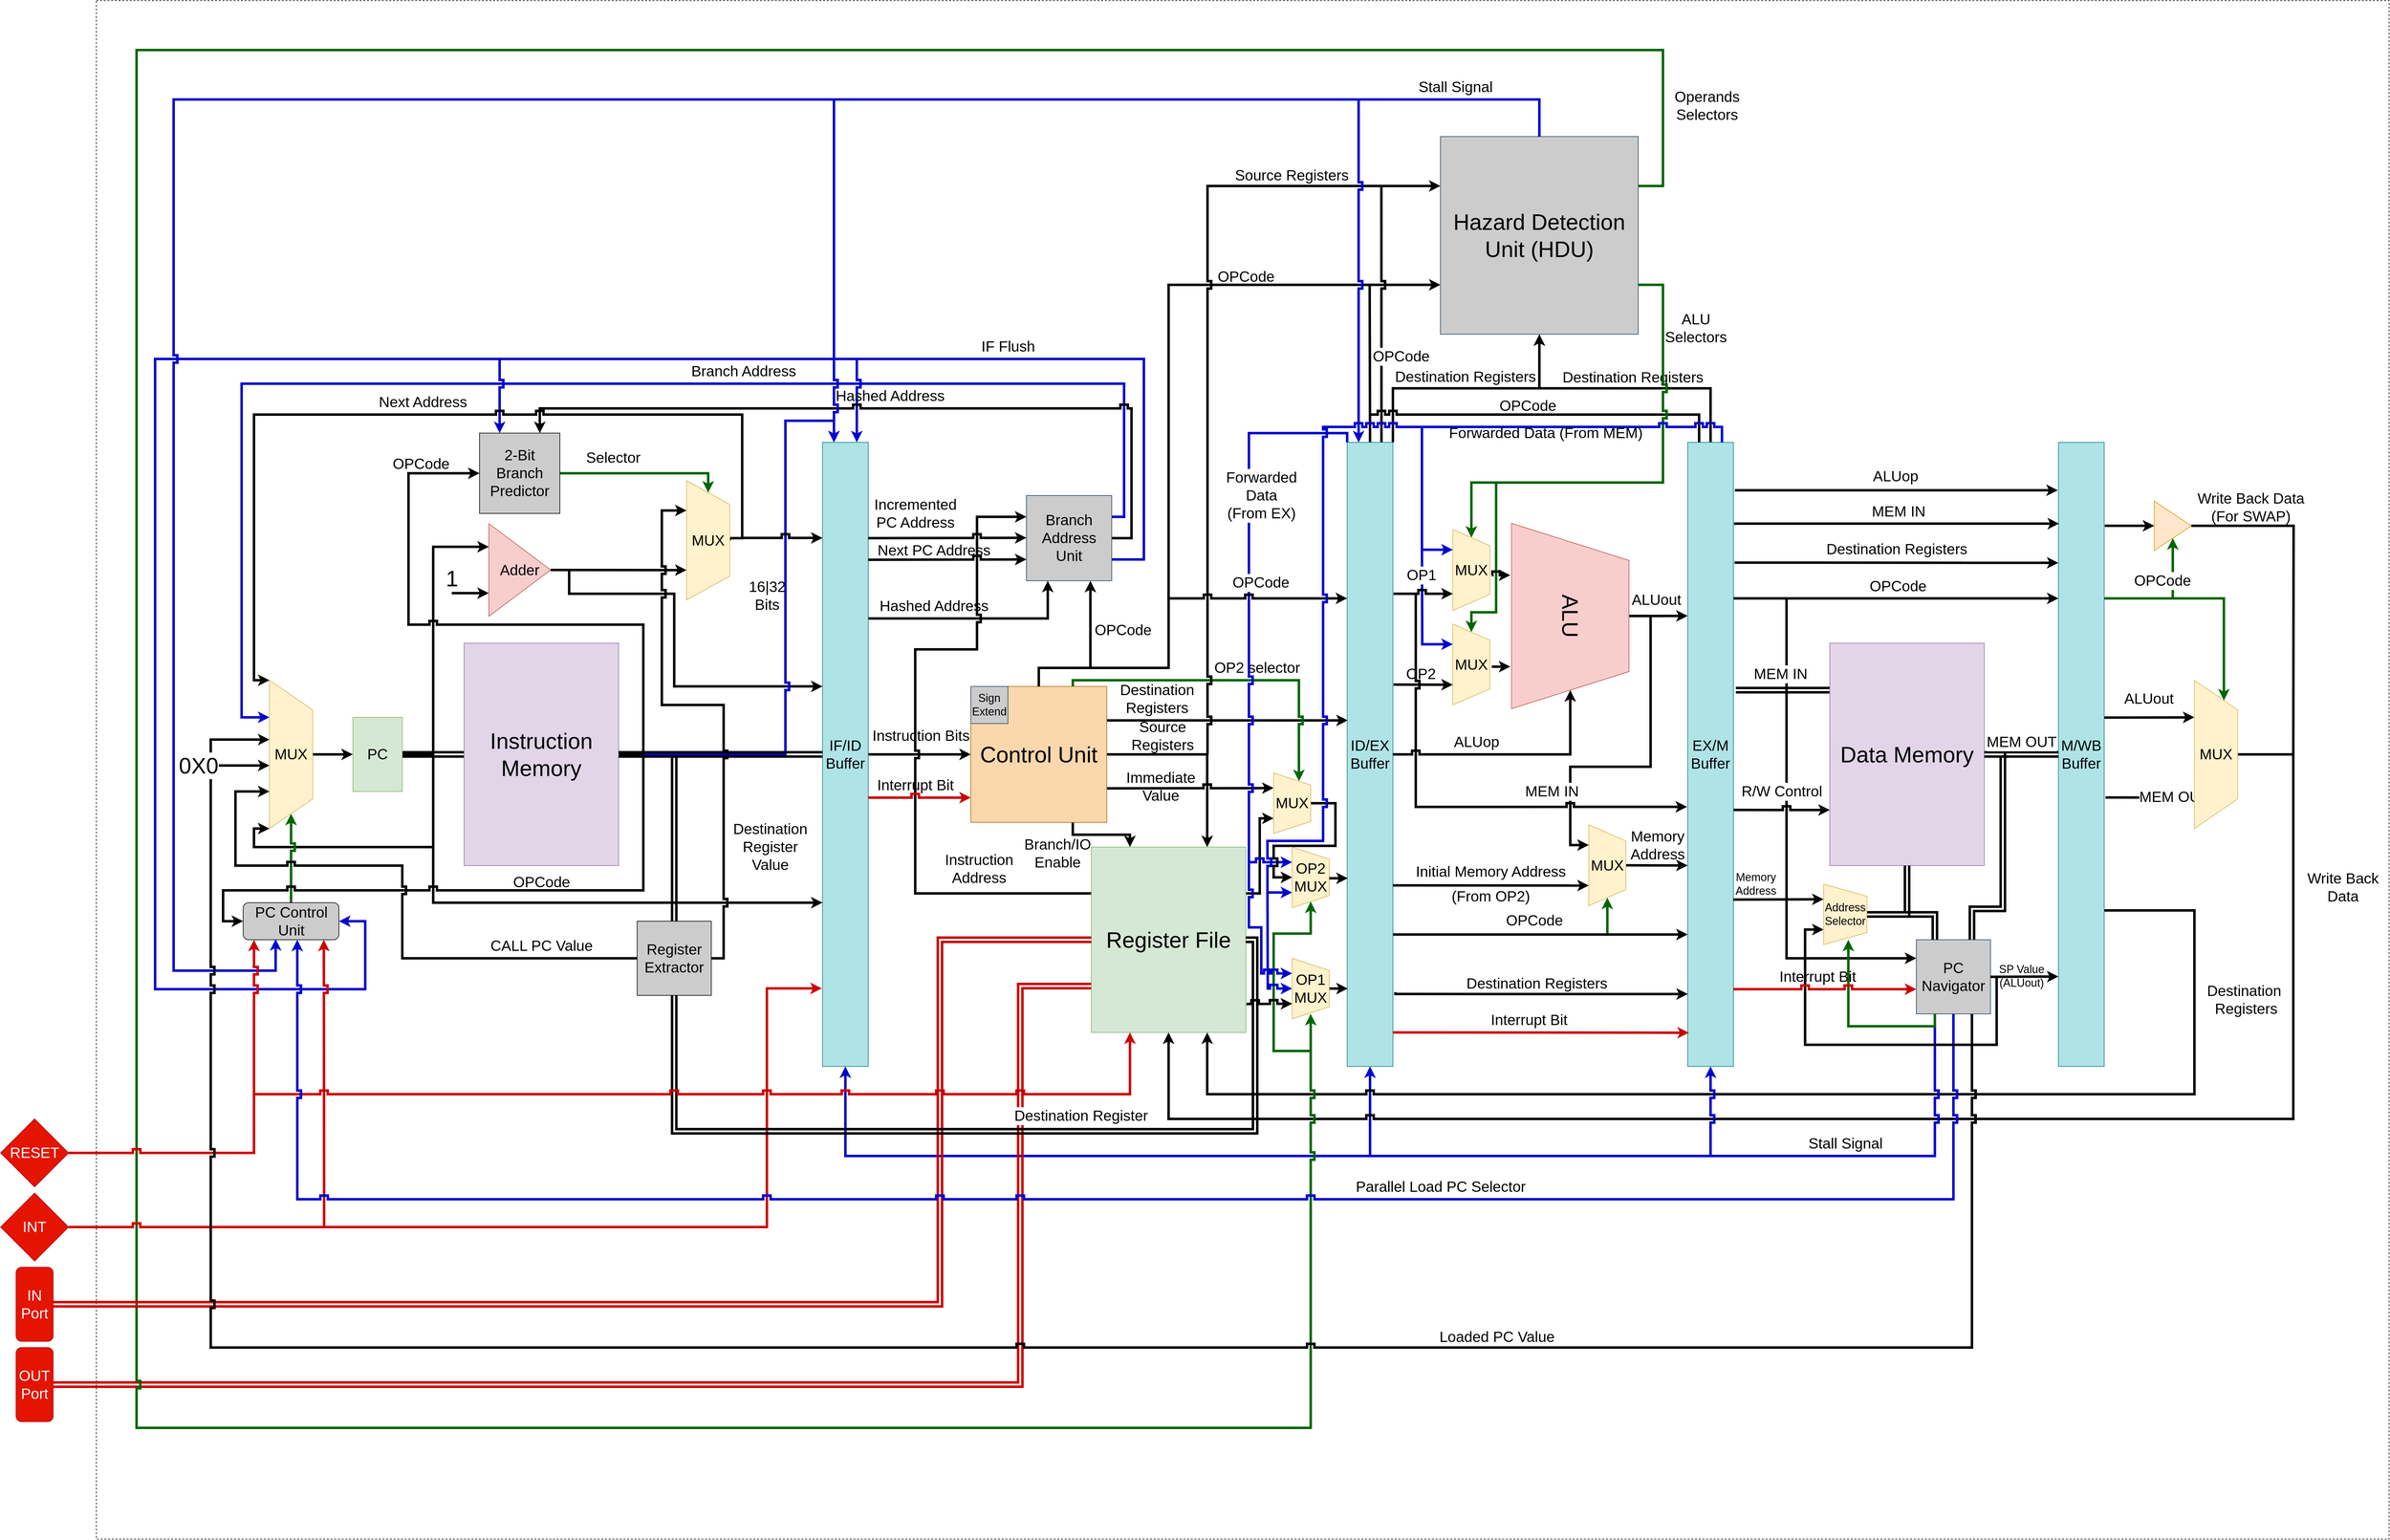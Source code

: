<mxfile version="12.9.8" type="device"><diagram id="KedJpONGcXn5j1Daxanv" name="Page-1"><mxGraphModel dx="5571" dy="3311" grid="1" gridSize="10" guides="1" tooltips="1" connect="1" arrows="1" fold="1" page="1" pageScale="1" pageWidth="850" pageHeight="1100" math="0" shadow="0"><root><mxCell id="0"/><mxCell id="1" parent="0"/><mxCell id="S-eSLeK_PafS_uBvx6Tn-1" value="" style="rounded=0;whiteSpace=wrap;html=1;dashed=1;glass=0;shadow=0;fillColor=none;rotatable=0;allowArrows=0;connectable=0;" parent="1" vertex="1"><mxGeometry x="-1275" y="-590" width="3710" height="2490" as="geometry"/></mxCell><mxCell id="kJqn88X__-beOHK24tAU-23" style="edgeStyle=elbowEdgeStyle;rounded=0;comic=0;jumpStyle=sharp;orthogonalLoop=1;jettySize=auto;html=1;exitX=1;exitY=0.25;exitDx=0;exitDy=0;shadow=0;labelBackgroundColor=#FFFFFF;startArrow=none;startFill=0;endArrow=classic;endFill=1;strokeColor=#000000;strokeWidth=4;entryX=0;entryY=0.25;entryDx=0;entryDy=0;" parent="1" source="0YQFUUWVZNCYyhDCYya--50" target="kJqn88X__-beOHK24tAU-21" edge="1"><mxGeometry relative="1" as="geometry"><Array as="points"><mxPoint x="1460" y="670"/></Array></mxGeometry></mxCell><mxCell id="0YQFUUWVZNCYyhDCYya--31" value="&lt;font style=&quot;font-size: 24px&quot;&gt;Instruction&amp;nbsp;Bits&lt;/font&gt;" style="edgeStyle=orthogonalEdgeStyle;rounded=0;orthogonalLoop=1;jettySize=auto;html=1;exitX=1;exitY=0.5;exitDx=0;exitDy=0;entryX=0;entryY=0.5;entryDx=0;entryDy=0;fillColor=none;strokeWidth=4;jumpStyle=sharp;" parent="1" source="0YQFUUWVZNCYyhDCYya--1" target="0YQFUUWVZNCYyhDCYya--27" edge="1"><mxGeometry x="0.036" y="30" relative="1" as="geometry"><mxPoint x="-1" as="offset"/></mxGeometry></mxCell><mxCell id="RYTy9E12UE8qNJneY_1u-34" value="&lt;font style=&quot;font-size: 24px&quot;&gt;Hashed Address&lt;/font&gt;" style="edgeStyle=orthogonalEdgeStyle;rounded=0;orthogonalLoop=1;jettySize=auto;html=1;exitX=1.014;exitY=0.281;exitDx=0;exitDy=0;entryX=0.25;entryY=1;entryDx=0;entryDy=0;strokeColor=#000000;strokeWidth=4;exitPerimeter=0;jumpStyle=sharp;" parent="1" source="0YQFUUWVZNCYyhDCYya--1" target="0YQFUUWVZNCYyhDCYya--40" edge="1"><mxGeometry x="-0.388" y="20" relative="1" as="geometry"><Array as="points"><mxPoint x="-26" y="409"/><mxPoint x="-26" y="410"/><mxPoint x="265" y="410"/></Array><mxPoint as="offset"/></mxGeometry></mxCell><mxCell id="kJqn88X__-beOHK24tAU-33" style="edgeStyle=elbowEdgeStyle;rounded=0;comic=0;jumpStyle=sharp;orthogonalLoop=1;jettySize=auto;html=1;exitX=0.5;exitY=1;exitDx=0;exitDy=0;shadow=0;labelBackgroundColor=#FFFFFF;startArrow=classic;startFill=1;endArrow=none;endFill=0;strokeColor=#0000CC;strokeWidth=4;" parent="1" source="0YQFUUWVZNCYyhDCYya--1" edge="1"><mxGeometry relative="1" as="geometry"><mxPoint x="800" y="1280" as="targetPoint"/><Array as="points"><mxPoint x="-63" y="1230"/></Array></mxGeometry></mxCell><mxCell id="0YQFUUWVZNCYyhDCYya--1" value="&lt;font style=&quot;font-size: 24px&quot;&gt;IF/ID Buffer&lt;/font&gt;" style="rounded=0;whiteSpace=wrap;html=1;fillColor=#b0e3e6;strokeColor=#0e8088;" parent="1" vertex="1"><mxGeometry x="-100" y="125" width="74" height="1010" as="geometry"/></mxCell><mxCell id="RYTy9E12UE8qNJneY_1u-40" style="edgeStyle=orthogonalEdgeStyle;rounded=0;orthogonalLoop=1;jettySize=auto;html=1;exitX=1;exitY=0.5;exitDx=0;exitDy=0;entryX=0.75;entryY=1;entryDx=0;entryDy=0;labelBackgroundColor=none;strokeColor=#000000;strokeWidth=4;fontColor=#000000;jumpStyle=sharp;" parent="1" source="0YQFUUWVZNCYyhDCYya--4" target="0YQFUUWVZNCYyhDCYya--134" edge="1"><mxGeometry relative="1" as="geometry"/></mxCell><mxCell id="RYTy9E12UE8qNJneY_1u-57" style="edgeStyle=orthogonalEdgeStyle;rounded=0;orthogonalLoop=1;jettySize=auto;html=1;exitX=1;exitY=0.5;exitDx=0;exitDy=0;labelBackgroundColor=none;startArrow=none;startFill=0;strokeColor=#000000;strokeWidth=4;fontColor=#000000;entryX=0;entryY=0.391;entryDx=0;entryDy=0;entryPerimeter=0;jumpStyle=sharp;" parent="1" source="0YQFUUWVZNCYyhDCYya--4" target="0YQFUUWVZNCYyhDCYya--1" edge="1"><mxGeometry relative="1" as="geometry"><mxPoint x="-110" y="540" as="targetPoint"/><Array as="points"><mxPoint x="-510" y="332"/><mxPoint x="-510" y="370"/><mxPoint x="-340" y="370"/><mxPoint x="-340" y="520"/></Array></mxGeometry></mxCell><mxCell id="0YQFUUWVZNCYyhDCYya--4" value="&lt;div&gt;&lt;span style=&quot;font-size: 24px&quot;&gt;Adder&lt;/span&gt;&lt;/div&gt;" style="triangle;whiteSpace=wrap;html=1;align=center;fillColor=#f8cecc;strokeColor=#b85450;" parent="1" vertex="1"><mxGeometry x="-640" y="256.5" width="100" height="150" as="geometry"/></mxCell><mxCell id="0YQFUUWVZNCYyhDCYya--5" value="" style="endArrow=classic;html=1;strokeWidth=4;entryX=0;entryY=0.75;entryDx=0;entryDy=0;jumpStyle=sharp;" parent="1" target="0YQFUUWVZNCYyhDCYya--4" edge="1"><mxGeometry width="50" height="50" relative="1" as="geometry"><mxPoint x="-700" y="369" as="sourcePoint"/><mxPoint x="-640" y="380" as="targetPoint"/></mxGeometry></mxCell><mxCell id="0YQFUUWVZNCYyhDCYya--6" value="&lt;font style=&quot;font-size: 36px&quot;&gt;1&lt;/font&gt;" style="text;html=1;align=center;verticalAlign=middle;resizable=0;points=[];autosize=1;" parent="1" vertex="1"><mxGeometry x="-720" y="330" width="40" height="30" as="geometry"/></mxCell><mxCell id="0YQFUUWVZNCYyhDCYya--10" style="edgeStyle=orthogonalEdgeStyle;rounded=0;orthogonalLoop=1;jettySize=auto;html=1;exitX=0.5;exitY=0;exitDx=0;exitDy=0;entryX=0;entryY=0.5;entryDx=0;entryDy=0;strokeWidth=4;jumpStyle=sharp;" parent="1" source="0YQFUUWVZNCYyhDCYya--7" target="0YQFUUWVZNCYyhDCYya--9" edge="1"><mxGeometry relative="1" as="geometry"/></mxCell><mxCell id="0YQFUUWVZNCYyhDCYya--7" value="&lt;font style=&quot;font-size: 24px&quot;&gt;MUX&lt;/font&gt;" style="shape=trapezoid;perimeter=trapezoidPerimeter;whiteSpace=wrap;html=1;direction=south;fillColor=#fff2cc;strokeColor=#d6b656;" parent="1" vertex="1"><mxGeometry x="-995" y="510" width="70" height="240" as="geometry"/></mxCell><mxCell id="0YQFUUWVZNCYyhDCYya--13" style="edgeStyle=orthogonalEdgeStyle;rounded=0;orthogonalLoop=1;jettySize=auto;html=1;exitX=1;exitY=0.5;exitDx=0;exitDy=0;entryX=0;entryY=0.5;entryDx=0;entryDy=0;strokeWidth=4;shape=link;" parent="1" source="0YQFUUWVZNCYyhDCYya--9" target="0YQFUUWVZNCYyhDCYya--72" edge="1"><mxGeometry relative="1" as="geometry"><mxPoint x="-510" y="630" as="targetPoint"/></mxGeometry></mxCell><mxCell id="0YQFUUWVZNCYyhDCYya--14" style="edgeStyle=orthogonalEdgeStyle;rounded=0;orthogonalLoop=1;jettySize=auto;html=1;exitX=1;exitY=0.5;exitDx=0;exitDy=0;entryX=0;entryY=0.25;entryDx=0;entryDy=0;strokeWidth=4;jumpStyle=sharp;" parent="1" source="0YQFUUWVZNCYyhDCYya--9" target="0YQFUUWVZNCYyhDCYya--4" edge="1"><mxGeometry relative="1" as="geometry"><Array as="points"><mxPoint x="-730" y="630"/><mxPoint x="-730" y="294"/></Array></mxGeometry></mxCell><mxCell id="0YQFUUWVZNCYyhDCYya--16" style="edgeStyle=orthogonalEdgeStyle;rounded=0;orthogonalLoop=1;jettySize=auto;html=1;exitX=1;exitY=0.5;exitDx=0;exitDy=0;entryX=1;entryY=1;entryDx=0;entryDy=0;strokeWidth=4;jumpStyle=sharp;" parent="1" source="0YQFUUWVZNCYyhDCYya--9" target="0YQFUUWVZNCYyhDCYya--7" edge="1"><mxGeometry relative="1" as="geometry"><Array as="points"><mxPoint x="-730" y="630"/><mxPoint x="-730" y="780"/><mxPoint x="-1020" y="780"/><mxPoint x="-1020" y="750"/></Array></mxGeometry></mxCell><mxCell id="RYTy9E12UE8qNJneY_1u-59" style="edgeStyle=orthogonalEdgeStyle;rounded=0;orthogonalLoop=1;jettySize=auto;html=1;exitX=1;exitY=0.5;exitDx=0;exitDy=0;labelBackgroundColor=none;startArrow=none;startFill=0;strokeColor=#000000;strokeWidth=4;fontColor=#000000;jumpStyle=sharp;" parent="1" source="0YQFUUWVZNCYyhDCYya--9" edge="1"><mxGeometry relative="1" as="geometry"><mxPoint x="-100" y="870" as="targetPoint"/><Array as="points"><mxPoint x="-730" y="630"/><mxPoint x="-730" y="870"/></Array></mxGeometry></mxCell><mxCell id="0YQFUUWVZNCYyhDCYya--9" value="&lt;font style=&quot;font-size: 24px&quot;&gt;PC&lt;/font&gt;" style="rounded=0;whiteSpace=wrap;html=1;fillColor=#d5e8d4;strokeColor=#82b366;" parent="1" vertex="1"><mxGeometry x="-860" y="570" width="80" height="120" as="geometry"/></mxCell><mxCell id="0YQFUUWVZNCYyhDCYya--24" style="edgeStyle=orthogonalEdgeStyle;rounded=0;orthogonalLoop=1;jettySize=auto;html=1;exitX=0.5;exitY=0;exitDx=0;exitDy=0;strokeColor=#006600;strokeWidth=4;jumpStyle=sharp;" parent="1" source="Jddamt1wFykCBX8s2aVY-31" target="0YQFUUWVZNCYyhDCYya--7" edge="1"><mxGeometry relative="1" as="geometry"><mxPoint x="-960" y="870" as="sourcePoint"/></mxGeometry></mxCell><mxCell id="0YQFUUWVZNCYyhDCYya--36" style="edgeStyle=orthogonalEdgeStyle;rounded=0;orthogonalLoop=1;jettySize=auto;html=1;exitX=1;exitY=0.25;exitDx=0;exitDy=0;fillColor=none;strokeWidth=4;jumpStyle=sharp;" parent="1" source="0YQFUUWVZNCYyhDCYya--27" edge="1"><mxGeometry relative="1" as="geometry"><mxPoint x="750" y="575" as="targetPoint"/><Array as="points"><mxPoint x="710" y="575"/><mxPoint x="710" y="575"/></Array></mxGeometry></mxCell><mxCell id="0YQFUUWVZNCYyhDCYya--38" value="&lt;span style=&quot;font-size: 24px&quot;&gt;Destination &lt;br&gt;Registers&lt;/span&gt;" style="text;html=1;align=center;verticalAlign=middle;resizable=0;points=[];labelBackgroundColor=none;" parent="0YQFUUWVZNCYyhDCYya--36" vertex="1" connectable="0"><mxGeometry x="0.193" y="2" relative="1" as="geometry"><mxPoint x="-152" y="-33" as="offset"/></mxGeometry></mxCell><mxCell id="0YQFUUWVZNCYyhDCYya--45" style="edgeStyle=orthogonalEdgeStyle;rounded=0;orthogonalLoop=1;jettySize=auto;html=1;exitX=0.5;exitY=0;exitDx=0;exitDy=0;entryX=0.75;entryY=1;entryDx=0;entryDy=0;fillColor=none;strokeWidth=4;jumpStyle=sharp;" parent="1" source="0YQFUUWVZNCYyhDCYya--27" target="0YQFUUWVZNCYyhDCYya--40" edge="1"><mxGeometry relative="1" as="geometry"><Array as="points"><mxPoint x="250" y="490"/><mxPoint x="334" y="490"/></Array></mxGeometry></mxCell><mxCell id="0YQFUUWVZNCYyhDCYya--142" value="&lt;font style=&quot;font-size: 24px&quot;&gt;Instruction&lt;br&gt;Address&lt;/font&gt;" style="edgeStyle=orthogonalEdgeStyle;rounded=0;orthogonalLoop=1;jettySize=auto;html=1;exitX=0;exitY=0.25;exitDx=0;exitDy=0;entryX=0;entryY=0.25;entryDx=0;entryDy=0;strokeColor=#000000;strokeWidth=4;fillColor=none;jumpStyle=sharp;" parent="1" source="0YQFUUWVZNCYyhDCYya--30" target="0YQFUUWVZNCYyhDCYya--40" edge="1"><mxGeometry x="-0.736" y="57" relative="1" as="geometry"><Array as="points"><mxPoint x="50" y="855"/><mxPoint x="50" y="460"/><mxPoint x="150" y="460"/><mxPoint x="150" y="246"/></Array><mxPoint x="-40" y="-97" as="offset"/></mxGeometry></mxCell><mxCell id="Mf_YbZoXSTMdhLAGvgSt-5" value="&lt;span style=&quot;font-size: 24px&quot;&gt;Branch/IO&lt;br&gt;&lt;/span&gt;&lt;span style=&quot;font-size: 24px&quot;&gt;Enable&lt;/span&gt;" style="edgeStyle=orthogonalEdgeStyle;rounded=0;orthogonalLoop=1;jettySize=auto;html=1;exitX=0.75;exitY=1;exitDx=0;exitDy=0;entryX=0.25;entryY=0;entryDx=0;entryDy=0;strokeColor=#000000;strokeWidth=4;jumpStyle=sharp;" parent="1" source="0YQFUUWVZNCYyhDCYya--27" target="0YQFUUWVZNCYyhDCYya--30" edge="1"><mxGeometry x="-0.698" y="-39" relative="1" as="geometry"><Array as="points"><mxPoint x="305" y="760"/><mxPoint x="398" y="760"/></Array><mxPoint x="-25" y="-9" as="offset"/></mxGeometry></mxCell><mxCell id="Mf_YbZoXSTMdhLAGvgSt-6" value="&lt;span style=&quot;font-size: 24px&quot;&gt;Source &lt;br&gt;Registers&lt;/span&gt;" style="edgeStyle=orthogonalEdgeStyle;rounded=0;orthogonalLoop=1;jettySize=auto;html=1;exitX=1;exitY=0.5;exitDx=0;exitDy=0;entryX=0.75;entryY=0;entryDx=0;entryDy=0;strokeColor=#000000;strokeWidth=4;labelBackgroundColor=none;jumpStyle=sharp;" parent="1" source="0YQFUUWVZNCYyhDCYya--27" target="0YQFUUWVZNCYyhDCYya--30" edge="1"><mxGeometry x="-0.424" y="30" relative="1" as="geometry"><mxPoint as="offset"/></mxGeometry></mxCell><mxCell id="hSyQRf4ldzOtrAGz-HPv-5" style="edgeStyle=orthogonalEdgeStyle;rounded=0;orthogonalLoop=1;jettySize=auto;html=1;exitX=1;exitY=0.75;exitDx=0;exitDy=0;entryX=0.25;entryY=1;entryDx=0;entryDy=0;labelBackgroundColor=none;strokeWidth=4;jumpStyle=sharp;" parent="1" source="0YQFUUWVZNCYyhDCYya--27" target="hSyQRf4ldzOtrAGz-HPv-1" edge="1"><mxGeometry relative="1" as="geometry"/></mxCell><mxCell id="hSyQRf4ldzOtrAGz-HPv-8" value="&lt;font style=&quot;font-size: 24px&quot;&gt;Immediate &lt;br&gt;Value&lt;/font&gt;" style="text;html=1;align=center;verticalAlign=middle;resizable=0;points=[];" parent="hSyQRf4ldzOtrAGz-HPv-5" vertex="1" connectable="0"><mxGeometry x="0.001" y="47" relative="1" as="geometry"><mxPoint x="-48" y="44" as="offset"/></mxGeometry></mxCell><mxCell id="hSyQRf4ldzOtrAGz-HPv-9" style="edgeStyle=orthogonalEdgeStyle;rounded=0;orthogonalLoop=1;jettySize=auto;html=1;exitX=0.75;exitY=0;exitDx=0;exitDy=0;entryX=0;entryY=0.25;entryDx=0;entryDy=0;labelBackgroundColor=none;strokeWidth=4;strokeColor=#006600;jumpStyle=sharp;" parent="1" source="0YQFUUWVZNCYyhDCYya--27" target="hSyQRf4ldzOtrAGz-HPv-1" edge="1"><mxGeometry relative="1" as="geometry"><Array as="points"><mxPoint x="305" y="510"/><mxPoint x="671" y="510"/></Array></mxGeometry></mxCell><mxCell id="hSyQRf4ldzOtrAGz-HPv-10" value="&lt;font style=&quot;font-size: 24px&quot;&gt;OP2 selector&lt;/font&gt;" style="text;html=1;align=center;verticalAlign=middle;resizable=0;points=[];" parent="hSyQRf4ldzOtrAGz-HPv-9" vertex="1" connectable="0"><mxGeometry x="0.138" y="2" relative="1" as="geometry"><mxPoint x="1" y="-18" as="offset"/></mxGeometry></mxCell><mxCell id="kJqn88X__-beOHK24tAU-38" style="edgeStyle=orthogonalEdgeStyle;rounded=0;comic=0;jumpStyle=sharp;orthogonalLoop=1;jettySize=auto;html=1;exitX=0.5;exitY=0;exitDx=0;exitDy=0;entryX=0;entryY=0.75;entryDx=0;entryDy=0;shadow=0;labelBackgroundColor=#FFFFFF;startArrow=none;startFill=0;endArrow=classic;endFill=1;strokeColor=#000000;strokeWidth=4;" parent="1" source="0YQFUUWVZNCYyhDCYya--27" target="0YQFUUWVZNCYyhDCYya--73" edge="1"><mxGeometry relative="1" as="geometry"><Array as="points"><mxPoint x="250" y="490"/><mxPoint x="460" y="490"/><mxPoint x="460" y="-130"/></Array></mxGeometry></mxCell><mxCell id="kJqn88X__-beOHK24tAU-42" value="&lt;font style=&quot;font-size: 24px&quot;&gt;OPCode&lt;/font&gt;" style="text;html=1;align=center;verticalAlign=middle;resizable=0;points=[];" parent="kJqn88X__-beOHK24tAU-38" vertex="1" connectable="0"><mxGeometry x="0.468" y="-1" relative="1" as="geometry"><mxPoint x="30.71" y="-14" as="offset"/></mxGeometry></mxCell><mxCell id="kJqn88X__-beOHK24tAU-45" style="edgeStyle=orthogonalEdgeStyle;rounded=0;comic=0;jumpStyle=sharp;orthogonalLoop=1;jettySize=auto;html=1;entryX=0;entryY=0.25;entryDx=0;entryDy=0;shadow=0;labelBackgroundColor=#FFFFFF;startArrow=none;startFill=0;endArrow=classic;endFill=1;strokeColor=#000000;strokeWidth=4;" parent="1" target="0YQFUUWVZNCYyhDCYya--73" edge="1"><mxGeometry relative="1" as="geometry"><mxPoint x="523" y="630" as="sourcePoint"/><mxPoint x="903.0" y="-290" as="targetPoint"/><Array as="points"><mxPoint x="523" y="-290"/></Array></mxGeometry></mxCell><mxCell id="kJqn88X__-beOHK24tAU-47" value="&lt;font style=&quot;font-size: 24px&quot;&gt;Source Registers&lt;/font&gt;" style="text;html=1;align=center;verticalAlign=middle;resizable=0;points=[];" parent="kJqn88X__-beOHK24tAU-45" vertex="1" connectable="0"><mxGeometry x="0.411" y="-141" relative="1" as="geometry"><mxPoint x="-5" y="-22" as="offset"/></mxGeometry></mxCell><mxCell id="0YQFUUWVZNCYyhDCYya--27" value="&lt;font style=&quot;font-size: 36px&quot;&gt;Control Unit&lt;/font&gt;" style="whiteSpace=wrap;html=1;aspect=fixed;fillColor=#fad7ac;strokeColor=#b46504;" parent="1" vertex="1"><mxGeometry x="140" y="520" width="220" height="220" as="geometry"/></mxCell><mxCell id="0YQFUUWVZNCYyhDCYya--44" value="&lt;font style=&quot;font-size: 24px&quot;&gt;&lt;br&gt;&lt;/font&gt;" style="edgeStyle=orthogonalEdgeStyle;rounded=0;orthogonalLoop=1;jettySize=auto;html=1;exitX=1;exitY=0.25;exitDx=0;exitDy=0;fillColor=none;strokeWidth=4;entryX=0.75;entryY=1;entryDx=0;entryDy=0;labelBackgroundColor=none;jumpStyle=sharp;" parent="1" source="0YQFUUWVZNCYyhDCYya--30" target="hSyQRf4ldzOtrAGz-HPv-1" edge="1"><mxGeometry x="0.652" y="68" relative="1" as="geometry"><mxPoint x="750" y="854" as="targetPoint"/><mxPoint x="1" y="1" as="offset"/></mxGeometry></mxCell><mxCell id="i5M3Qgs1xNq90Zo2xKwt-6" style="edgeStyle=orthogonalEdgeStyle;rounded=0;orthogonalLoop=1;jettySize=auto;html=1;exitX=0;exitY=0.75;exitDx=0;exitDy=0;entryX=0.5;entryY=0;entryDx=0;entryDy=0;strokeColor=#CC0000;strokeWidth=4;shape=link;" parent="1" source="0YQFUUWVZNCYyhDCYya--30" target="i5M3Qgs1xNq90Zo2xKwt-3" edge="1"><mxGeometry relative="1" as="geometry"><Array as="points"><mxPoint x="220" y="1005"/><mxPoint x="220" y="1650"/></Array></mxGeometry></mxCell><mxCell id="0YQFUUWVZNCYyhDCYya--30" value="&lt;font style=&quot;font-size: 36px&quot;&gt;Register File&lt;/font&gt;" style="rounded=0;whiteSpace=wrap;html=1;fillColor=#d5e8d4;strokeColor=#82b366;" parent="1" vertex="1"><mxGeometry x="335" y="780" width="250" height="300" as="geometry"/></mxCell><mxCell id="0YQFUUWVZNCYyhDCYya--54" style="edgeStyle=orthogonalEdgeStyle;rounded=0;orthogonalLoop=1;jettySize=auto;html=1;exitX=1;exitY=0.75;exitDx=0;exitDy=0;entryX=0;entryY=0.75;entryDx=0;entryDy=0;fillColor=none;strokeWidth=4;jumpStyle=sharp;" parent="1" edge="1"><mxGeometry relative="1" as="geometry"><mxPoint x="823" y="921.5" as="sourcePoint"/><mxPoint x="1300" y="921.5" as="targetPoint"/></mxGeometry></mxCell><mxCell id="0YQFUUWVZNCYyhDCYya--55" value="&lt;font style=&quot;font-size: 24px&quot;&gt;OPCode&amp;nbsp;&lt;/font&gt;" style="text;html=1;align=center;verticalAlign=middle;resizable=0;points=[];labelBackgroundColor=#ffffff;" parent="0YQFUUWVZNCYyhDCYya--54" vertex="1" connectable="0"><mxGeometry x="-0.177" y="-9" relative="1" as="geometry"><mxPoint x="35" y="-31.5" as="offset"/></mxGeometry></mxCell><mxCell id="Mf_YbZoXSTMdhLAGvgSt-16" style="edgeStyle=orthogonalEdgeStyle;rounded=0;orthogonalLoop=1;jettySize=auto;html=1;exitX=1.054;exitY=0.881;exitDx=0;exitDy=0;entryX=0.005;entryY=0.884;entryDx=0;entryDy=0;strokeColor=#000000;strokeWidth=4;exitPerimeter=0;entryPerimeter=0;jumpStyle=sharp;" parent="1" source="0YQFUUWVZNCYyhDCYya--37" target="0YQFUUWVZNCYyhDCYya--50" edge="1"><mxGeometry relative="1" as="geometry"><Array as="points"><mxPoint x="827" y="1018"/></Array></mxGeometry></mxCell><mxCell id="kJqn88X__-beOHK24tAU-32" style="edgeStyle=elbowEdgeStyle;rounded=0;comic=0;jumpStyle=sharp;orthogonalLoop=1;jettySize=auto;html=1;exitX=0.5;exitY=1;exitDx=0;exitDy=0;shadow=0;labelBackgroundColor=#FFFFFF;startArrow=classic;startFill=1;endArrow=none;endFill=0;strokeColor=#0000CC;strokeWidth=4;" parent="1" source="0YQFUUWVZNCYyhDCYya--37" edge="1"><mxGeometry relative="1" as="geometry"><mxPoint x="1340" y="1280" as="targetPoint"/><Array as="points"><mxPoint x="786" y="1260"/></Array></mxGeometry></mxCell><mxCell id="kJqn88X__-beOHK24tAU-39" style="edgeStyle=orthogonalEdgeStyle;rounded=0;comic=0;jumpStyle=sharp;orthogonalLoop=1;jettySize=auto;html=1;exitX=0.5;exitY=0;exitDx=0;exitDy=0;shadow=0;labelBackgroundColor=#FFFFFF;startArrow=none;startFill=0;endArrow=none;endFill=0;strokeColor=#000000;strokeWidth=4;" parent="1" source="0YQFUUWVZNCYyhDCYya--37" edge="1"><mxGeometry relative="1" as="geometry"><mxPoint x="785.429" y="-130" as="targetPoint"/></mxGeometry></mxCell><mxCell id="kJqn88X__-beOHK24tAU-46" style="edgeStyle=orthogonalEdgeStyle;rounded=0;comic=0;jumpStyle=sharp;orthogonalLoop=1;jettySize=auto;html=1;exitX=0.75;exitY=0;exitDx=0;exitDy=0;shadow=0;labelBackgroundColor=#FFFFFF;startArrow=none;startFill=0;endArrow=none;endFill=0;strokeColor=#000000;strokeWidth=4;" parent="1" source="0YQFUUWVZNCYyhDCYya--37" edge="1"><mxGeometry relative="1" as="geometry"><mxPoint x="804.333" y="-290" as="targetPoint"/></mxGeometry></mxCell><mxCell id="kJqn88X__-beOHK24tAU-49" style="edgeStyle=orthogonalEdgeStyle;rounded=0;comic=0;jumpStyle=sharp;orthogonalLoop=1;jettySize=auto;html=1;exitX=1;exitY=0;exitDx=0;exitDy=0;entryX=0.5;entryY=1;entryDx=0;entryDy=0;shadow=0;labelBackgroundColor=#FFFFFF;startArrow=none;startFill=0;endArrow=classic;endFill=1;strokeColor=#000000;strokeWidth=4;" parent="1" source="0YQFUUWVZNCYyhDCYya--37" target="0YQFUUWVZNCYyhDCYya--73" edge="1"><mxGeometry relative="1" as="geometry"/></mxCell><mxCell id="kJqn88X__-beOHK24tAU-63" style="edgeStyle=orthogonalEdgeStyle;rounded=0;comic=0;jumpStyle=sharp;orthogonalLoop=1;jettySize=auto;html=1;exitX=0;exitY=0;exitDx=0;exitDy=0;entryX=0.25;entryY=1;entryDx=0;entryDy=0;shadow=0;labelBackgroundColor=#FFFFFF;startArrow=none;startFill=0;endArrow=classic;endFill=1;strokeColor=#0000CC;strokeWidth=4;" parent="1" source="0YQFUUWVZNCYyhDCYya--37" target="kJqn88X__-beOHK24tAU-59" edge="1"><mxGeometry relative="1" as="geometry"><Array as="points"><mxPoint x="749" y="110"/><mxPoint x="590" y="110"/><mxPoint x="590" y="805"/></Array></mxGeometry></mxCell><mxCell id="kJqn88X__-beOHK24tAU-73" value="&lt;font style=&quot;font-size: 24px&quot;&gt;Forwarded&lt;br&gt;Data&lt;br&gt;(From EX)&lt;/font&gt;" style="text;html=1;align=center;verticalAlign=middle;resizable=0;points=[];labelBackgroundColor=#ffffff;" parent="kJqn88X__-beOHK24tAU-63" vertex="1" connectable="0"><mxGeometry x="-0.401" y="1" relative="1" as="geometry"><mxPoint x="19" y="-6.24" as="offset"/></mxGeometry></mxCell><mxCell id="0YQFUUWVZNCYyhDCYya--37" value="&lt;font style=&quot;font-size: 24px&quot;&gt;ID/EX Buffer&lt;/font&gt;" style="rounded=0;whiteSpace=wrap;html=1;fillColor=#b0e3e6;strokeColor=#0e8088;" parent="1" vertex="1"><mxGeometry x="749" y="125" width="74" height="1010" as="geometry"/></mxCell><mxCell id="0YQFUUWVZNCYyhDCYya--42" style="edgeStyle=orthogonalEdgeStyle;rounded=0;orthogonalLoop=1;jettySize=auto;html=1;exitX=1;exitY=0.25;exitDx=0;exitDy=0;entryX=0.25;entryY=1;entryDx=0;entryDy=0;fillColor=none;strokeWidth=4;strokeColor=#0000CC;jumpStyle=sharp;" parent="1" source="0YQFUUWVZNCYyhDCYya--40" target="0YQFUUWVZNCYyhDCYya--7" edge="1"><mxGeometry relative="1" as="geometry"><Array as="points"><mxPoint x="388" y="246"/><mxPoint x="388" y="30"/><mxPoint x="-1040" y="30"/><mxPoint x="-1040" y="570"/></Array></mxGeometry></mxCell><mxCell id="0YQFUUWVZNCYyhDCYya--43" value="&lt;font style=&quot;font-size: 24px&quot;&gt;Branch Address&lt;/font&gt;" style="text;html=1;align=center;verticalAlign=middle;resizable=0;points=[];labelBackgroundColor=#ffffff;" parent="0YQFUUWVZNCYyhDCYya--42" vertex="1" connectable="0"><mxGeometry x="-0.518" y="10" relative="1" as="geometry"><mxPoint x="-309.29" y="-30" as="offset"/></mxGeometry></mxCell><mxCell id="0YQFUUWVZNCYyhDCYya--140" value="&lt;font style=&quot;font-size: 24px&quot;&gt;IF Flush&lt;/font&gt;" style="edgeStyle=orthogonalEdgeStyle;rounded=0;orthogonalLoop=1;jettySize=auto;html=1;exitX=1;exitY=0.75;exitDx=0;exitDy=0;entryX=0.75;entryY=0;entryDx=0;entryDy=0;strokeColor=#0000CC;strokeWidth=4;fillColor=none;jumpStyle=sharp;" parent="1" source="0YQFUUWVZNCYyhDCYya--40" target="0YQFUUWVZNCYyhDCYya--1" edge="1"><mxGeometry x="0.222" y="-20" relative="1" as="geometry"><Array as="points"><mxPoint x="420" y="315"/><mxPoint x="420" y="-10"/><mxPoint x="-44" y="-10"/></Array><mxPoint as="offset"/></mxGeometry></mxCell><mxCell id="Mf_YbZoXSTMdhLAGvgSt-1" style="edgeStyle=orthogonalEdgeStyle;rounded=0;orthogonalLoop=1;jettySize=auto;html=1;exitX=1;exitY=0.75;exitDx=0;exitDy=0;entryX=1;entryY=0.5;entryDx=0;entryDy=0;strokeWidth=4;strokeColor=#0000CC;jumpStyle=sharp;" parent="1" source="0YQFUUWVZNCYyhDCYya--40" target="Jddamt1wFykCBX8s2aVY-31" edge="1"><mxGeometry relative="1" as="geometry"><Array as="points"><mxPoint x="420" y="315"/><mxPoint x="420" y="-10"/><mxPoint x="-1180" y="-10"/><mxPoint x="-1180" y="1010"/><mxPoint x="-840" y="1010"/><mxPoint x="-840" y="900"/></Array><mxPoint x="-890.0" y="940" as="targetPoint"/></mxGeometry></mxCell><mxCell id="RYTy9E12UE8qNJneY_1u-36" value="&lt;font style=&quot;font-size: 24px&quot;&gt;Hashed Address&lt;/font&gt;" style="edgeStyle=orthogonalEdgeStyle;rounded=0;orthogonalLoop=1;jettySize=auto;html=1;exitX=1;exitY=0.5;exitDx=0;exitDy=0;entryX=0.75;entryY=0;entryDx=0;entryDy=0;labelBackgroundColor=none;strokeColor=#000000;strokeWidth=4;jumpStyle=sharp;" parent="1" source="0YQFUUWVZNCYyhDCYya--40" target="0YQFUUWVZNCYyhDCYya--132" edge="1"><mxGeometry x="0.021" y="-20" relative="1" as="geometry"><Array as="points"><mxPoint x="400" y="280"/><mxPoint x="400" y="70"/><mxPoint x="-557" y="70"/></Array><mxPoint as="offset"/></mxGeometry></mxCell><mxCell id="RYTy9E12UE8qNJneY_1u-37" style="edgeStyle=orthogonalEdgeStyle;rounded=0;orthogonalLoop=1;jettySize=auto;html=1;exitX=1;exitY=0.75;exitDx=0;exitDy=0;entryX=0.25;entryY=0;entryDx=0;entryDy=0;labelBackgroundColor=none;strokeColor=#0000CC;strokeWidth=4;fontColor=#0000CC;jumpStyle=sharp;" parent="1" source="0YQFUUWVZNCYyhDCYya--40" target="0YQFUUWVZNCYyhDCYya--132" edge="1"><mxGeometry relative="1" as="geometry"><Array as="points"><mxPoint x="420" y="315"/><mxPoint x="420" y="-10"/><mxPoint x="-622" y="-10"/></Array></mxGeometry></mxCell><mxCell id="0YQFUUWVZNCYyhDCYya--40" value="&lt;font style=&quot;font-size: 24px&quot;&gt;Branch Address Unit&lt;/font&gt;" style="whiteSpace=wrap;html=1;aspect=fixed;fillColor=#CCCCCC;strokeColor=#23445d;" parent="1" vertex="1"><mxGeometry x="230" y="211" width="138" height="138" as="geometry"/></mxCell><mxCell id="0YQFUUWVZNCYyhDCYya--64" value="&lt;font style=&quot;font-size: 24px&quot;&gt;ALUout&lt;/font&gt;" style="edgeStyle=orthogonalEdgeStyle;rounded=0;orthogonalLoop=1;jettySize=auto;html=1;exitX=0.5;exitY=0;exitDx=0;exitDy=0;fillColor=none;entryX=0;entryY=0.278;entryDx=0;entryDy=0;entryPerimeter=0;strokeWidth=4;jumpStyle=sharp;" parent="1" source="0YQFUUWVZNCYyhDCYya--47" target="0YQFUUWVZNCYyhDCYya--50" edge="1"><mxGeometry x="0.002" y="26" relative="1" as="geometry"><mxPoint x="1290" y="406" as="targetPoint"/><mxPoint x="-3" as="offset"/></mxGeometry></mxCell><mxCell id="Jddamt1wFykCBX8s2aVY-8" style="edgeStyle=orthogonalEdgeStyle;rounded=0;orthogonalLoop=1;jettySize=auto;html=1;exitX=0.5;exitY=0;exitDx=0;exitDy=0;entryX=0.25;entryY=1;entryDx=0;entryDy=0;strokeWidth=4;jumpStyle=sharp;" parent="1" source="0YQFUUWVZNCYyhDCYya--47" target="Jddamt1wFykCBX8s2aVY-6" edge="1"><mxGeometry relative="1" as="geometry"><Array as="points"><mxPoint x="1240" y="406"/><mxPoint x="1240" y="650"/><mxPoint x="1110" y="650"/><mxPoint x="1110" y="777"/></Array></mxGeometry></mxCell><mxCell id="0YQFUUWVZNCYyhDCYya--47" value="&lt;font style=&quot;font-size: 36px&quot;&gt;ALU&lt;/font&gt;" style="shape=trapezoid;perimeter=trapezoidPerimeter;whiteSpace=wrap;html=1;rotation=90;fillColor=#f8cecc;strokeColor=#b85450;" parent="1" vertex="1"><mxGeometry x="960" y="311" width="300" height="190" as="geometry"/></mxCell><mxCell id="0YQFUUWVZNCYyhDCYya--59" style="edgeStyle=orthogonalEdgeStyle;rounded=0;orthogonalLoop=1;jettySize=auto;html=1;exitX=1;exitY=0.25;exitDx=0;exitDy=0;entryX=0;entryY=0.25;entryDx=0;entryDy=0;fillColor=none;strokeWidth=4;jumpStyle=sharp;" parent="1" source="0YQFUUWVZNCYyhDCYya--50" target="0YQFUUWVZNCYyhDCYya--56" edge="1"><mxGeometry relative="1" as="geometry"/></mxCell><mxCell id="0YQFUUWVZNCYyhDCYya--65" value="&lt;font style=&quot;font-size: 24px&quot;&gt;OPCode&lt;/font&gt;" style="text;html=1;align=center;verticalAlign=middle;resizable=0;points=[];labelBackgroundColor=#ffffff;" parent="0YQFUUWVZNCYyhDCYya--59" vertex="1" connectable="0"><mxGeometry x="-0.399" y="-2" relative="1" as="geometry"><mxPoint x="108" y="-21.5" as="offset"/></mxGeometry></mxCell><mxCell id="0YQFUUWVZNCYyhDCYya--60" value="&lt;font style=&quot;font-size: 24px&quot;&gt;MEM IN&lt;/font&gt;" style="edgeStyle=orthogonalEdgeStyle;rounded=0;orthogonalLoop=1;jettySize=auto;html=1;exitX=1.054;exitY=0.397;exitDx=0;exitDy=0;entryX=0;entryY=0.211;entryDx=0;entryDy=0;entryPerimeter=0;fillColor=none;exitPerimeter=0;strokeWidth=4;shape=link;" parent="1" edge="1"><mxGeometry x="-0.053" y="26" relative="1" as="geometry"><mxPoint x="1377.996" y="525.97" as="sourcePoint"/><mxPoint x="1530" y="525.96" as="targetPoint"/><mxPoint as="offset"/></mxGeometry></mxCell><mxCell id="0YQFUUWVZNCYyhDCYya--61" value="&lt;font style=&quot;font-size: 24px&quot;&gt;R/W Control&lt;/font&gt;" style="edgeStyle=orthogonalEdgeStyle;rounded=0;orthogonalLoop=1;jettySize=auto;html=1;exitX=1;exitY=0.589;exitDx=0;exitDy=0;entryX=0;entryY=0.75;entryDx=0;entryDy=0;fillColor=none;exitPerimeter=0;strokeWidth=4;jumpStyle=sharp;" parent="1" source="0YQFUUWVZNCYyhDCYya--50" target="0YQFUUWVZNCYyhDCYya--57" edge="1"><mxGeometry x="-0.001" y="30" relative="1" as="geometry"><mxPoint as="offset"/></mxGeometry></mxCell><mxCell id="kJqn88X__-beOHK24tAU-41" style="edgeStyle=orthogonalEdgeStyle;rounded=0;comic=0;jumpStyle=sharp;orthogonalLoop=1;jettySize=auto;html=1;exitX=0.25;exitY=0;exitDx=0;exitDy=0;shadow=0;labelBackgroundColor=#FFFFFF;startArrow=none;startFill=0;endArrow=none;endFill=0;strokeColor=#000000;strokeWidth=4;" parent="1" source="0YQFUUWVZNCYyhDCYya--50" edge="1"><mxGeometry relative="1" as="geometry"><mxPoint x="787" y="80" as="targetPoint"/><mxPoint x="1334" y="125.0" as="sourcePoint"/><Array as="points"><mxPoint x="1319" y="80"/></Array></mxGeometry></mxCell><mxCell id="kJqn88X__-beOHK24tAU-48" style="edgeStyle=orthogonalEdgeStyle;rounded=0;comic=0;jumpStyle=sharp;orthogonalLoop=1;jettySize=auto;html=1;exitX=0.5;exitY=0;exitDx=0;exitDy=0;entryX=0.5;entryY=1;entryDx=0;entryDy=0;shadow=0;labelBackgroundColor=#FFFFFF;startArrow=none;startFill=0;endArrow=classic;endFill=1;strokeColor=#000000;strokeWidth=4;" parent="1" source="0YQFUUWVZNCYyhDCYya--50" target="0YQFUUWVZNCYyhDCYya--73" edge="1"><mxGeometry relative="1" as="geometry"/></mxCell><mxCell id="kJqn88X__-beOHK24tAU-50" value="&lt;font style=&quot;font-size: 24px&quot;&gt;Destination Registers&lt;/font&gt;" style="text;html=1;align=center;verticalAlign=middle;resizable=0;points=[];" parent="kJqn88X__-beOHK24tAU-48" vertex="1" connectable="0"><mxGeometry x="-0.052" y="-2" relative="1" as="geometry"><mxPoint y="-15.5" as="offset"/></mxGeometry></mxCell><mxCell id="0YQFUUWVZNCYyhDCYya--50" value="&lt;font style=&quot;font-size: 24px&quot;&gt;EX/M&lt;br&gt;Buffer&lt;/font&gt;" style="rounded=0;whiteSpace=wrap;html=1;fillColor=#b0e3e6;strokeColor=#0e8088;" parent="1" vertex="1"><mxGeometry x="1300" y="125" width="74" height="1010" as="geometry"/></mxCell><mxCell id="0YQFUUWVZNCYyhDCYya--67" value="&lt;font style=&quot;font-size: 24px&quot;&gt;MEM OUT&lt;/font&gt;" style="edgeStyle=orthogonalEdgeStyle;rounded=0;orthogonalLoop=1;jettySize=auto;html=1;exitX=1.027;exitY=0.569;exitDx=0;exitDy=0;fillColor=none;exitPerimeter=0;strokeWidth=4;jumpStyle=sharp;" parent="1" source="0YQFUUWVZNCYyhDCYya--56" edge="1"><mxGeometry x="-0.018" y="40" relative="1" as="geometry"><mxPoint x="2120" y="700" as="targetPoint"/><mxPoint y="-1" as="offset"/></mxGeometry></mxCell><mxCell id="0YQFUUWVZNCYyhDCYya--68" value="&lt;font style=&quot;font-size: 24px&quot;&gt;ALUout&lt;/font&gt;" style="edgeStyle=orthogonalEdgeStyle;rounded=0;orthogonalLoop=1;jettySize=auto;html=1;fillColor=none;exitX=1;exitY=0.441;exitDx=0;exitDy=0;exitPerimeter=0;strokeWidth=4;jumpStyle=sharp;" parent="1" source="0YQFUUWVZNCYyhDCYya--56" edge="1"><mxGeometry x="0.003" y="30" relative="1" as="geometry"><mxPoint x="2120" y="570" as="targetPoint"/><mxPoint x="1980" y="570" as="sourcePoint"/><mxPoint x="-1" as="offset"/></mxGeometry></mxCell><mxCell id="0YQFUUWVZNCYyhDCYya--70" value="&lt;font style=&quot;font-size: 24px&quot;&gt;Destination&lt;br&gt;&amp;nbsp;Registers&lt;/font&gt;" style="edgeStyle=orthogonalEdgeStyle;rounded=0;orthogonalLoop=1;jettySize=auto;html=1;exitX=1;exitY=0.75;exitDx=0;exitDy=0;fillColor=none;entryX=0.75;entryY=1;entryDx=0;entryDy=0;strokeWidth=4;jumpStyle=sharp;shadow=0;comic=0;" parent="1" source="0YQFUUWVZNCYyhDCYya--56" target="0YQFUUWVZNCYyhDCYya--30" edge="1"><mxGeometry x="-0.728" y="80" relative="1" as="geometry"><mxPoint x="2290" y="882" as="targetPoint"/><Array as="points"><mxPoint x="2120" y="883"/><mxPoint x="2120" y="1180"/><mxPoint x="523" y="1180"/></Array><mxPoint y="-1" as="offset"/></mxGeometry></mxCell><mxCell id="kJqn88X__-beOHK24tAU-9" style="edgeStyle=orthogonalEdgeStyle;rounded=0;comic=0;jumpStyle=sharp;orthogonalLoop=1;jettySize=auto;html=1;exitX=1;exitY=0.25;exitDx=0;exitDy=0;entryX=0.5;entryY=1;entryDx=0;entryDy=0;shadow=0;startArrow=none;startFill=0;endArrow=classic;endFill=1;strokeWidth=4;strokeColor=#006600;" parent="1" source="0YQFUUWVZNCYyhDCYya--56" target="kJqn88X__-beOHK24tAU-4" edge="1"><mxGeometry relative="1" as="geometry"><Array as="points"><mxPoint x="2085" y="378"/></Array></mxGeometry></mxCell><mxCell id="0YQFUUWVZNCYyhDCYya--56" value="&lt;font style=&quot;font-size: 24px&quot;&gt;M/WB&lt;br&gt;Buffer&lt;/font&gt;" style="rounded=0;whiteSpace=wrap;html=1;fillColor=#b0e3e6;strokeColor=#0e8088;" parent="1" vertex="1"><mxGeometry x="1900" y="125" width="74" height="1010" as="geometry"/></mxCell><mxCell id="coWiTxrC2ibi-hNEH2BU-1" style="edgeStyle=orthogonalEdgeStyle;rounded=0;orthogonalLoop=1;jettySize=auto;html=1;exitX=1;exitY=0.5;exitDx=0;exitDy=0;entryX=0.75;entryY=0;entryDx=0;entryDy=0;shape=link;strokeWidth=4;" edge="1" parent="1" source="0YQFUUWVZNCYyhDCYya--57" target="kJqn88X__-beOHK24tAU-21"><mxGeometry relative="1" as="geometry"><Array as="points"><mxPoint x="1810" y="630"/><mxPoint x="1810" y="880"/><mxPoint x="1760" y="880"/></Array></mxGeometry></mxCell><mxCell id="0YQFUUWVZNCYyhDCYya--57" value="&lt;font style=&quot;font-size: 36px&quot;&gt;Data Memory&lt;/font&gt;" style="rounded=0;whiteSpace=wrap;html=1;fillColor=#e1d5e7;strokeColor=#9673a6;" parent="1" vertex="1"><mxGeometry x="1530" y="450" width="250" height="360" as="geometry"/></mxCell><mxCell id="0YQFUUWVZNCYyhDCYya--71" value="&lt;font style=&quot;font-size: 24px&quot;&gt;Write Back &lt;br&gt;Data&lt;/font&gt;" style="edgeStyle=orthogonalEdgeStyle;rounded=0;orthogonalLoop=1;jettySize=auto;html=1;exitX=0.5;exitY=0;exitDx=0;exitDy=0;fillColor=none;strokeWidth=4;entryX=0.5;entryY=1;entryDx=0;entryDy=0;jumpStyle=sharp;" parent="1" source="0YQFUUWVZNCYyhDCYya--66" target="0YQFUUWVZNCYyhDCYya--30" edge="1"><mxGeometry x="-0.77" y="80" relative="1" as="geometry"><mxPoint x="2310" y="880" as="targetPoint"/><Array as="points"><mxPoint x="2280" y="630"/><mxPoint x="2280" y="1220"/><mxPoint x="460" y="1220"/></Array><mxPoint y="1" as="offset"/></mxGeometry></mxCell><mxCell id="0YQFUUWVZNCYyhDCYya--66" value="&lt;font style=&quot;font-size: 24px&quot;&gt;MUX&lt;/font&gt;" style="shape=trapezoid;perimeter=trapezoidPerimeter;whiteSpace=wrap;html=1;direction=south;fillColor=#fff2cc;strokeColor=#d6b656;" parent="1" vertex="1"><mxGeometry x="2120" y="510" width="70" height="240" as="geometry"/></mxCell><mxCell id="RYTy9E12UE8qNJneY_1u-43" value="&lt;font style=&quot;font-size: 24px&quot;&gt;OPCode&lt;/font&gt;" style="edgeStyle=orthogonalEdgeStyle;rounded=0;orthogonalLoop=1;jettySize=auto;html=1;exitX=1;exitY=0.5;exitDx=0;exitDy=0;entryX=0;entryY=0.5;entryDx=0;entryDy=0;labelBackgroundColor=none;strokeColor=#000000;strokeWidth=4;fontColor=#000000;jumpStyle=sharp;" parent="1" source="0YQFUUWVZNCYyhDCYya--72" target="0YQFUUWVZNCYyhDCYya--132" edge="1"><mxGeometry x="0.807" y="15" relative="1" as="geometry"><Array as="points"><mxPoint x="-390" y="630"/><mxPoint x="-390" y="420"/><mxPoint x="-770" y="420"/><mxPoint x="-770" y="175"/></Array><mxPoint as="offset"/></mxGeometry></mxCell><mxCell id="RYTy9E12UE8qNJneY_1u-46" style="edgeStyle=orthogonalEdgeStyle;rounded=0;orthogonalLoop=1;jettySize=auto;html=1;exitX=1;exitY=0.5;exitDx=0;exitDy=0;labelBackgroundColor=none;strokeColor=#000000;strokeWidth=4;fontColor=#000000;shape=link;" parent="1" source="0YQFUUWVZNCYyhDCYya--72" target="RYTy9E12UE8qNJneY_1u-45" edge="1"><mxGeometry relative="1" as="geometry"/></mxCell><mxCell id="RYTy9E12UE8qNJneY_1u-51" value="&lt;font style=&quot;font-size: 24px&quot;&gt;16|32 &lt;br&gt;Bits&lt;/font&gt;" style="edgeStyle=orthogonalEdgeStyle;rounded=0;orthogonalLoop=1;jettySize=auto;html=1;exitX=1;exitY=0.5;exitDx=0;exitDy=0;entryX=0.25;entryY=0;entryDx=0;entryDy=0;labelBackgroundColor=none;startArrow=none;startFill=0;strokeColor=#0000CC;strokeWidth=4;fontColor=#000000;jumpStyle=sharp;" parent="1" source="0YQFUUWVZNCYyhDCYya--72" target="0YQFUUWVZNCYyhDCYya--1" edge="1"><mxGeometry x="0.142" y="30" relative="1" as="geometry"><mxPoint as="offset"/><mxPoint x="-185" y="370" as="targetPoint"/><Array as="points"><mxPoint x="-160" y="630"/><mxPoint x="-160" y="90"/><mxPoint x="-82" y="90"/></Array></mxGeometry></mxCell><mxCell id="kJqn88X__-beOHK24tAU-16" style="edgeStyle=orthogonalEdgeStyle;rounded=0;comic=0;jumpStyle=sharp;orthogonalLoop=1;jettySize=auto;html=1;exitX=1;exitY=0.5;exitDx=0;exitDy=0;entryX=0;entryY=0.5;entryDx=0;entryDy=0;shadow=0;labelBackgroundColor=#FFFFFF;startArrow=none;startFill=0;endArrow=classic;endFill=1;strokeColor=#000000;strokeWidth=4;" parent="1" source="0YQFUUWVZNCYyhDCYya--72" target="Jddamt1wFykCBX8s2aVY-31" edge="1"><mxGeometry relative="1" as="geometry"><Array as="points"><mxPoint x="-390" y="630"/><mxPoint x="-390" y="850"/><mxPoint x="-1070" y="850"/><mxPoint x="-1070" y="900"/></Array></mxGeometry></mxCell><mxCell id="kJqn88X__-beOHK24tAU-17" value="&lt;font style=&quot;font-size: 24px&quot;&gt;OPCode&lt;/font&gt;" style="text;html=1;align=center;verticalAlign=middle;resizable=0;points=[];" parent="kJqn88X__-beOHK24tAU-16" vertex="1" connectable="0"><mxGeometry x="-0.267" y="-2" relative="1" as="geometry"><mxPoint x="-50.71" y="-11" as="offset"/></mxGeometry></mxCell><mxCell id="0YQFUUWVZNCYyhDCYya--72" value="&lt;font style=&quot;font-size: 36px&quot;&gt;Instruction Memory&lt;/font&gt;" style="rounded=0;whiteSpace=wrap;html=1;fillColor=#e1d5e7;strokeColor=#9673a6;" parent="1" vertex="1"><mxGeometry x="-680" y="450" width="250" height="360" as="geometry"/></mxCell><mxCell id="0YQFUUWVZNCYyhDCYya--119" value="&lt;font style=&quot;font-size: 24px&quot;&gt;Stall Signal&lt;/font&gt;" style="edgeStyle=orthogonalEdgeStyle;rounded=0;orthogonalLoop=1;jettySize=auto;html=1;exitX=0.5;exitY=0;exitDx=0;exitDy=0;entryX=0.339;entryY=0.983;entryDx=0;entryDy=0;strokeColor=#0000CC;strokeWidth=4;fillColor=none;jumpStyle=sharp;entryPerimeter=0;" parent="1" source="0YQFUUWVZNCYyhDCYya--73" target="Jddamt1wFykCBX8s2aVY-31" edge="1"><mxGeometry x="-0.9" y="-20" relative="1" as="geometry"><Array as="points"><mxPoint x="1060" y="-430"/><mxPoint x="-1150" y="-430"/><mxPoint x="-1150" y="980"/><mxPoint x="-985" y="980"/></Array><mxPoint x="-1" as="offset"/><mxPoint x="-960" y="1010" as="targetPoint"/></mxGeometry></mxCell><mxCell id="0YQFUUWVZNCYyhDCYya--128" style="edgeStyle=orthogonalEdgeStyle;rounded=0;orthogonalLoop=1;jettySize=auto;html=1;exitX=0.5;exitY=0;exitDx=0;exitDy=0;entryX=0.25;entryY=0;entryDx=0;entryDy=0;strokeColor=#0000CC;strokeWidth=4;fillColor=none;jumpStyle=sharp;" parent="1" source="0YQFUUWVZNCYyhDCYya--73" target="0YQFUUWVZNCYyhDCYya--37" edge="1"><mxGeometry relative="1" as="geometry"><Array as="points"><mxPoint x="1060" y="-430"/><mxPoint x="768" y="-430"/></Array></mxGeometry></mxCell><mxCell id="kJqn88X__-beOHK24tAU-55" style="edgeStyle=orthogonalEdgeStyle;rounded=0;comic=0;jumpStyle=sharp;orthogonalLoop=1;jettySize=auto;html=1;exitX=1;exitY=0.75;exitDx=0;exitDy=0;entryX=0;entryY=0.5;entryDx=0;entryDy=0;shadow=0;labelBackgroundColor=#FFFFFF;startArrow=none;startFill=0;endArrow=classic;endFill=1;strokeColor=#006600;strokeWidth=4;" parent="1" source="0YQFUUWVZNCYyhDCYya--73" target="0YQFUUWVZNCYyhDCYya--90" edge="1"><mxGeometry relative="1" as="geometry"><Array as="points"><mxPoint x="1260" y="-130"/><mxPoint x="1260" y="190"/><mxPoint x="950" y="190"/></Array></mxGeometry></mxCell><mxCell id="kJqn88X__-beOHK24tAU-57" value="&lt;font style=&quot;font-size: 24px&quot;&gt;ALU &lt;br&gt;Selectors&lt;/font&gt;" style="text;html=1;align=center;verticalAlign=middle;resizable=0;points=[];" parent="kJqn88X__-beOHK24tAU-55" vertex="1" connectable="0"><mxGeometry x="-0.708" y="5" relative="1" as="geometry"><mxPoint x="48" y="-0.83" as="offset"/></mxGeometry></mxCell><mxCell id="kJqn88X__-beOHK24tAU-74" style="edgeStyle=orthogonalEdgeStyle;rounded=0;comic=0;jumpStyle=sharp;orthogonalLoop=1;jettySize=auto;html=1;exitX=1;exitY=0.25;exitDx=0;exitDy=0;shadow=0;labelBackgroundColor=#FFFFFF;startArrow=none;startFill=0;endArrow=classic;endFill=1;strokeColor=#006600;strokeWidth=4;" parent="1" source="0YQFUUWVZNCYyhDCYya--73" edge="1"><mxGeometry relative="1" as="geometry"><mxPoint x="690" y="1050" as="targetPoint"/><Array as="points"><mxPoint x="1260" y="-290"/><mxPoint x="1260" y="-510"/><mxPoint x="-1210" y="-510"/><mxPoint x="-1210" y="1720"/><mxPoint x="690" y="1720"/></Array></mxGeometry></mxCell><mxCell id="kJqn88X__-beOHK24tAU-75" value="&lt;font style=&quot;font-size: 24px&quot;&gt;Operands &lt;br&gt;Selectors&lt;/font&gt;" style="text;html=1;align=center;verticalAlign=middle;resizable=0;points=[];" parent="kJqn88X__-beOHK24tAU-74" vertex="1" connectable="0"><mxGeometry x="-0.863" y="2" relative="1" as="geometry"><mxPoint x="327.06" y="87.94" as="offset"/></mxGeometry></mxCell><mxCell id="0YQFUUWVZNCYyhDCYya--73" value="&lt;font style=&quot;font-size: 36px&quot;&gt;Hazard Detection Unit (HDU)&lt;/font&gt;" style="whiteSpace=wrap;html=1;aspect=fixed;fillColor=#CCCCCC;strokeColor=#23445d;" parent="1" vertex="1"><mxGeometry x="900" y="-370" width="320" height="320" as="geometry"/></mxCell><mxCell id="0YQFUUWVZNCYyhDCYya--86" value="&lt;span style=&quot;font-size: 24px&quot;&gt;OPCode&lt;br&gt;&lt;/span&gt;" style="text;html=1;align=center;verticalAlign=middle;resizable=0;points=[];labelBackgroundColor=#ffffff;" parent="1" vertex="1" connectable="0"><mxGeometry x="335.003" y="484.5" as="geometry"><mxPoint x="51.14" y="-56" as="offset"/></mxGeometry></mxCell><mxCell id="0YQFUUWVZNCYyhDCYya--90" value="&lt;font style=&quot;font-size: 24px&quot;&gt;MUX&lt;/font&gt;" style="shape=trapezoid;perimeter=trapezoidPerimeter;whiteSpace=wrap;html=1;direction=south;fillColor=#fff2cc;strokeColor=#d6b656;" parent="1" vertex="1"><mxGeometry x="920" y="266" width="60" height="131" as="geometry"/></mxCell><mxCell id="kJqn88X__-beOHK24tAU-54" style="edgeStyle=orthogonalEdgeStyle;rounded=0;comic=0;jumpStyle=sharp;orthogonalLoop=1;jettySize=auto;html=1;exitX=0.25;exitY=1;exitDx=0;exitDy=0;shadow=0;labelBackgroundColor=#FFFFFF;startArrow=classic;startFill=1;endArrow=none;endFill=0;strokeColor=#0000CC;strokeWidth=4;" parent="1" source="0YQFUUWVZNCYyhDCYya--96" edge="1"><mxGeometry relative="1" as="geometry"><mxPoint x="870" y="300" as="targetPoint"/></mxGeometry></mxCell><mxCell id="kJqn88X__-beOHK24tAU-56" style="edgeStyle=orthogonalEdgeStyle;rounded=0;comic=0;jumpStyle=sharp;orthogonalLoop=1;jettySize=auto;html=1;exitX=0;exitY=0.5;exitDx=0;exitDy=0;shadow=0;labelBackgroundColor=#FFFFFF;startArrow=classic;startFill=1;endArrow=none;endFill=0;strokeColor=#006600;strokeWidth=4;" parent="1" source="0YQFUUWVZNCYyhDCYya--96" edge="1"><mxGeometry relative="1" as="geometry"><mxPoint x="990" y="190" as="targetPoint"/><Array as="points"><mxPoint x="950" y="400"/><mxPoint x="990" y="400"/></Array></mxGeometry></mxCell><mxCell id="0YQFUUWVZNCYyhDCYya--96" value="&lt;font style=&quot;font-size: 24px&quot;&gt;MUX&lt;/font&gt;" style="shape=trapezoid;perimeter=trapezoidPerimeter;whiteSpace=wrap;html=1;direction=south;fillColor=#fff2cc;strokeColor=#d6b656;" parent="1" vertex="1"><mxGeometry x="920" y="419" width="60" height="131" as="geometry"/></mxCell><mxCell id="0YQFUUWVZNCYyhDCYya--98" value="&lt;font style=&quot;font-size: 24px&quot;&gt;OP1&lt;/font&gt;" style="endArrow=classic;html=1;entryX=0.794;entryY=1;entryDx=0;entryDy=0;entryPerimeter=0;strokeWidth=4;jumpStyle=sharp;" parent="1" target="0YQFUUWVZNCYyhDCYya--90" edge="1"><mxGeometry x="-0.042" y="30" width="50" height="50" relative="1" as="geometry"><mxPoint x="824" y="370" as="sourcePoint"/><mxPoint x="870" y="365" as="targetPoint"/><mxPoint x="-1" as="offset"/></mxGeometry></mxCell><mxCell id="0YQFUUWVZNCYyhDCYya--99" value="&lt;font style=&quot;font-size: 24px&quot;&gt;OP2&lt;/font&gt;" style="endArrow=classic;html=1;entryX=0.75;entryY=1;entryDx=0;entryDy=0;strokeWidth=4;jumpStyle=sharp;" parent="1" target="0YQFUUWVZNCYyhDCYya--96" edge="1"><mxGeometry x="-0.074" y="17" width="50" height="50" relative="1" as="geometry"><mxPoint x="824" y="517" as="sourcePoint"/><mxPoint x="870" y="520" as="targetPoint"/><mxPoint x="-1" as="offset"/></mxGeometry></mxCell><mxCell id="0YQFUUWVZNCYyhDCYya--102" value="" style="endArrow=classic;html=1;strokeWidth=4;jumpStyle=sharp;" parent="1" edge="1"><mxGeometry width="50" height="50" relative="1" as="geometry"><mxPoint x="983" y="340" as="sourcePoint"/><mxPoint x="1013" y="340" as="targetPoint"/></mxGeometry></mxCell><mxCell id="0YQFUUWVZNCYyhDCYya--103" value="" style="endArrow=classic;html=1;strokeWidth=4;jumpStyle=sharp;" parent="1" edge="1"><mxGeometry width="50" height="50" relative="1" as="geometry"><mxPoint x="983" y="488" as="sourcePoint"/><mxPoint x="1013" y="488" as="targetPoint"/></mxGeometry></mxCell><mxCell id="0YQFUUWVZNCYyhDCYya--121" value="&lt;font style=&quot;font-size: 24px&quot;&gt;RESET&lt;/font&gt;" style="rhombus;whiteSpace=wrap;html=1;fillColor=#e51400;strokeColor=#B20000;fontColor=#ffffff;" parent="1" vertex="1"><mxGeometry x="-1430" y="1220" width="110" height="110" as="geometry"/></mxCell><mxCell id="Jddamt1wFykCBX8s2aVY-30" style="edgeStyle=orthogonalEdgeStyle;rounded=0;orthogonalLoop=1;jettySize=auto;html=1;exitX=1;exitY=0.5;exitDx=0;exitDy=0;labelBackgroundColor=none;endArrow=classic;endFill=1;strokeColor=#CC0000;strokeWidth=4;jumpStyle=sharp;" parent="1" source="0YQFUUWVZNCYyhDCYya--123" edge="1"><mxGeometry relative="1" as="geometry"><mxPoint x="-907" y="930" as="targetPoint"/></mxGeometry></mxCell><mxCell id="kJqn88X__-beOHK24tAU-20" style="edgeStyle=elbowEdgeStyle;rounded=0;comic=0;jumpStyle=sharp;orthogonalLoop=1;jettySize=auto;html=1;exitX=1;exitY=0.5;exitDx=0;exitDy=0;shadow=0;labelBackgroundColor=#FFFFFF;startArrow=none;startFill=0;endArrow=classic;endFill=1;strokeColor=#CC0000;strokeWidth=4;entryX=-0.014;entryY=0.875;entryDx=0;entryDy=0;entryPerimeter=0;" parent="1" source="0YQFUUWVZNCYyhDCYya--123" target="0YQFUUWVZNCYyhDCYya--1" edge="1"><mxGeometry relative="1" as="geometry"><mxPoint x="-105" y="1009" as="targetPoint"/><Array as="points"><mxPoint x="-190" y="1200"/></Array></mxGeometry></mxCell><mxCell id="0YQFUUWVZNCYyhDCYya--123" value="&lt;font style=&quot;font-size: 24px&quot;&gt;INT&lt;/font&gt;" style="rhombus;whiteSpace=wrap;html=1;fillColor=#e51400;strokeColor=#B20000;fontColor=#ffffff;" parent="1" vertex="1"><mxGeometry x="-1430" y="1340" width="110" height="110" as="geometry"/></mxCell><mxCell id="0YQFUUWVZNCYyhDCYya--139" value="&lt;font style=&quot;font-size: 24px&quot;&gt;Selector&lt;/font&gt;" style="edgeStyle=orthogonalEdgeStyle;rounded=0;orthogonalLoop=1;jettySize=auto;html=1;exitX=1;exitY=0.5;exitDx=0;exitDy=0;entryX=0;entryY=0.5;entryDx=0;entryDy=0;strokeColor=#006600;strokeWidth=4;fillColor=none;labelBackgroundColor=none;jumpStyle=sharp;" parent="1" source="0YQFUUWVZNCYyhDCYya--132" target="0YQFUUWVZNCYyhDCYya--134" edge="1"><mxGeometry x="-0.373" y="25" relative="1" as="geometry"><Array as="points"><mxPoint x="-285" y="175"/></Array><mxPoint x="1" as="offset"/></mxGeometry></mxCell><mxCell id="0YQFUUWVZNCYyhDCYya--132" value="&lt;font style=&quot;font-size: 24px&quot;&gt;2-Bit Branch Predictor&lt;/font&gt;" style="whiteSpace=wrap;html=1;aspect=fixed;fillColor=#CCCCCC;" parent="1" vertex="1"><mxGeometry x="-655" y="110" width="130" height="130" as="geometry"/></mxCell><mxCell id="i5M3Qgs1xNq90Zo2xKwt-5" style="edgeStyle=orthogonalEdgeStyle;rounded=0;orthogonalLoop=1;jettySize=auto;html=1;exitX=0.5;exitY=0;exitDx=0;exitDy=0;entryX=0;entryY=0.5;entryDx=0;entryDy=0;strokeWidth=4;strokeColor=#CC0000;shape=link;" parent="1" source="i5M3Qgs1xNq90Zo2xKwt-2" target="0YQFUUWVZNCYyhDCYya--30" edge="1"><mxGeometry relative="1" as="geometry"><Array as="points"><mxPoint x="90" y="1520"/><mxPoint x="90" y="930"/></Array></mxGeometry></mxCell><mxCell id="i5M3Qgs1xNq90Zo2xKwt-2" value="&lt;font style=&quot;font-size: 24px&quot;&gt;IN Port&lt;/font&gt;" style="rounded=1;whiteSpace=wrap;html=1;direction=south;fillColor=#e51400;strokeColor=#B20000;fontColor=#ffffff;" parent="1" vertex="1"><mxGeometry x="-1405" y="1460" width="60" height="120" as="geometry"/></mxCell><mxCell id="i5M3Qgs1xNq90Zo2xKwt-3" value="&lt;font style=&quot;font-size: 24px&quot;&gt;OUT Port&lt;/font&gt;" style="rounded=1;whiteSpace=wrap;html=1;direction=south;fillColor=#e51400;strokeColor=#B20000;fontColor=#ffffff;" parent="1" vertex="1"><mxGeometry x="-1405" y="1590" width="60" height="120" as="geometry"/></mxCell><mxCell id="Mf_YbZoXSTMdhLAGvgSt-9" value="&lt;span style=&quot;font-size: 24px&quot;&gt;OPCode&lt;br&gt;&lt;/span&gt;" style="text;html=1;align=center;verticalAlign=middle;resizable=0;points=[];labelBackgroundColor=#ffffff;" parent="1" vertex="1" connectable="0"><mxGeometry x="600.003" y="380" as="geometry"><mxPoint x="9.14" y="-28" as="offset"/></mxGeometry></mxCell><mxCell id="Mf_YbZoXSTMdhLAGvgSt-17" value="&lt;font style=&quot;font-size: 24px&quot;&gt;Destination Registers&lt;/font&gt;" style="text;html=1;" parent="1" vertex="1"><mxGeometry x="940" y="980" width="140" height="30" as="geometry"/></mxCell><mxCell id="Mf_YbZoXSTMdhLAGvgSt-18" style="edgeStyle=orthogonalEdgeStyle;rounded=0;orthogonalLoop=1;jettySize=auto;html=1;fillColor=none;strokeWidth=4;exitX=1.027;exitY=0.856;exitDx=0;exitDy=0;exitPerimeter=0;entryX=-0.018;entryY=0.856;entryDx=0;entryDy=0;entryPerimeter=0;jumpStyle=sharp;" parent="1" edge="1"><mxGeometry relative="1" as="geometry"><mxPoint x="1376.328" y="202.5" as="sourcePoint"/><mxPoint x="1898.998" y="202.5" as="targetPoint"/></mxGeometry></mxCell><mxCell id="Mf_YbZoXSTMdhLAGvgSt-19" value="&lt;font style=&quot;font-size: 24px&quot;&gt;ALUop&lt;/font&gt;" style="text;html=1;align=center;verticalAlign=middle;resizable=0;points=[];labelBackgroundColor=#ffffff;" parent="Mf_YbZoXSTMdhLAGvgSt-18" vertex="1" connectable="0"><mxGeometry x="-0.177" y="-9" relative="1" as="geometry"><mxPoint x="44" y="-31.5" as="offset"/></mxGeometry></mxCell><mxCell id="Mf_YbZoXSTMdhLAGvgSt-21" style="edgeStyle=orthogonalEdgeStyle;rounded=0;orthogonalLoop=1;jettySize=auto;html=1;fillColor=none;strokeWidth=4;entryX=0.005;entryY=0.837;entryDx=0;entryDy=0;entryPerimeter=0;jumpStyle=sharp;" parent="1" edge="1"><mxGeometry relative="1" as="geometry"><mxPoint x="1375.63" y="319.6" as="sourcePoint"/><mxPoint x="1900" y="319.97" as="targetPoint"/><Array as="points"><mxPoint x="1761.63" y="319.93"/><mxPoint x="1761.63" y="319.93"/></Array></mxGeometry></mxCell><mxCell id="Mf_YbZoXSTMdhLAGvgSt-22" value="&lt;span style=&quot;font-size: 24px ; text-align: left ; background-color: rgb(255 , 255 , 255)&quot;&gt;Destination Registers&lt;/span&gt;" style="text;html=1;align=center;verticalAlign=middle;resizable=0;points=[];labelBackgroundColor=#FFFFFF;" parent="Mf_YbZoXSTMdhLAGvgSt-21" vertex="1" connectable="0"><mxGeometry x="-0.177" y="-9" relative="1" as="geometry"><mxPoint x="46.17" y="-30.67" as="offset"/></mxGeometry></mxCell><mxCell id="qpBqoyPqKmkQNmKYJMAA-1" value="&lt;font style=&quot;font-size: 24px&quot;&gt;MEM IN&lt;/font&gt;" style="endArrow=classic;html=1;entryX=-0.014;entryY=0.584;entryDx=0;entryDy=0;entryPerimeter=0;strokeWidth=4;rounded=0;jumpStyle=sharp;" parent="1" target="0YQFUUWVZNCYyhDCYya--50" edge="1"><mxGeometry x="0.441" y="25" width="50" height="50" relative="1" as="geometry"><mxPoint x="860" y="370" as="sourcePoint"/><mxPoint x="1270" y="690" as="targetPoint"/><Array as="points"><mxPoint x="860" y="715"/></Array><mxPoint as="offset"/></mxGeometry></mxCell><mxCell id="Mf_YbZoXSTMdhLAGvgSt-8" style="edgeStyle=orthogonalEdgeStyle;rounded=0;orthogonalLoop=1;jettySize=auto;html=1;exitX=0.5;exitY=0;exitDx=0;exitDy=0;entryX=0;entryY=0.25;entryDx=0;entryDy=0;strokeColor=#000000;strokeWidth=4;jumpStyle=sharp;" parent="1" source="0YQFUUWVZNCYyhDCYya--27" target="0YQFUUWVZNCYyhDCYya--37" edge="1"><mxGeometry relative="1" as="geometry"><Array as="points"><mxPoint x="250" y="490"/><mxPoint x="460" y="490"/><mxPoint x="460" y="378"/></Array></mxGeometry></mxCell><mxCell id="0YQFUUWVZNCYyhDCYya--19" style="edgeStyle=orthogonalEdgeStyle;rounded=0;orthogonalLoop=1;jettySize=auto;html=1;exitX=1;exitY=0.5;exitDx=0;exitDy=0;strokeWidth=4;shape=link;" parent="1" source="0YQFUUWVZNCYyhDCYya--72" edge="1"><mxGeometry relative="1" as="geometry"><mxPoint x="-100" y="630" as="targetPoint"/><mxPoint x="-160" y="630" as="sourcePoint"/></mxGeometry></mxCell><mxCell id="0YQFUUWVZNCYyhDCYya--129" style="edgeStyle=orthogonalEdgeStyle;rounded=0;orthogonalLoop=1;jettySize=auto;html=1;exitX=0.5;exitY=0;exitDx=0;exitDy=0;entryX=0.25;entryY=0;entryDx=0;entryDy=0;strokeColor=#0000CC;strokeWidth=4;fillColor=none;jumpStyle=sharp;" parent="1" source="0YQFUUWVZNCYyhDCYya--73" target="0YQFUUWVZNCYyhDCYya--1" edge="1"><mxGeometry relative="1" as="geometry"><Array as="points"><mxPoint x="1060" y="-430"/><mxPoint x="-82" y="-430"/></Array></mxGeometry></mxCell><mxCell id="RYTy9E12UE8qNJneY_1u-33" value="&lt;font style=&quot;font-size: 24px&quot;&gt;Incremented&lt;br&gt;PC Address&lt;/font&gt;" style="edgeStyle=orthogonalEdgeStyle;rounded=0;orthogonalLoop=1;jettySize=auto;html=1;entryX=0;entryY=0.75;entryDx=0;entryDy=0;strokeColor=#000000;strokeWidth=4;fillColor=none;jumpStyle=sharp;" parent="1" edge="1"><mxGeometry x="-0.406" y="40" relative="1" as="geometry"><mxPoint as="offset"/><mxPoint x="-26" y="280" as="sourcePoint"/><mxPoint x="230" y="279.5" as="targetPoint"/><Array as="points"><mxPoint x="-26" y="280"/></Array></mxGeometry></mxCell><mxCell id="0YQFUUWVZNCYyhDCYya--141" value="&lt;font style=&quot;font-size: 24px&quot;&gt;Next PC Address&lt;/font&gt;" style="edgeStyle=orthogonalEdgeStyle;rounded=0;orthogonalLoop=1;jettySize=auto;html=1;entryX=0;entryY=0.75;entryDx=0;entryDy=0;strokeColor=#000000;strokeWidth=4;fillColor=none;labelBackgroundColor=none;jumpStyle=sharp;" parent="1" target="0YQFUUWVZNCYyhDCYya--40" edge="1"><mxGeometry x="-0.172" y="15" relative="1" as="geometry"><mxPoint as="offset"/><mxPoint x="-26" y="315" as="sourcePoint"/><Array as="points"><mxPoint x="-26" y="315"/></Array></mxGeometry></mxCell><mxCell id="RYTy9E12UE8qNJneY_1u-48" style="edgeStyle=orthogonalEdgeStyle;rounded=0;orthogonalLoop=1;jettySize=auto;html=1;exitX=0.5;exitY=1;exitDx=0;exitDy=0;entryX=1;entryY=0.5;entryDx=0;entryDy=0;labelBackgroundColor=none;strokeColor=#000000;strokeWidth=4;fontColor=#000000;startArrow=classic;startFill=1;jumpStyle=sharp;shape=link;" parent="1" source="RYTy9E12UE8qNJneY_1u-45" target="0YQFUUWVZNCYyhDCYya--30" edge="1"><mxGeometry relative="1" as="geometry"><Array as="points"><mxPoint x="-340" y="1240"/><mxPoint x="600" y="1240"/><mxPoint x="600" y="930"/></Array></mxGeometry></mxCell><mxCell id="RYTy9E12UE8qNJneY_1u-60" value="&lt;font style=&quot;font-size: 24px&quot;&gt;Destination Register&lt;/font&gt;" style="text;html=1;align=center;verticalAlign=middle;resizable=0;points=[];labelBackgroundColor=#ffffff;fontColor=#000000;" parent="RYTy9E12UE8qNJneY_1u-48" vertex="1" connectable="0"><mxGeometry x="-0.301" y="4" relative="1" as="geometry"><mxPoint x="359" y="-21" as="offset"/></mxGeometry></mxCell><mxCell id="RYTy9E12UE8qNJneY_1u-49" style="edgeStyle=orthogonalEdgeStyle;rounded=0;orthogonalLoop=1;jettySize=auto;html=1;exitX=1;exitY=0.5;exitDx=0;exitDy=0;entryX=0.25;entryY=1;entryDx=0;entryDy=0;labelBackgroundColor=none;startArrow=none;startFill=0;strokeColor=#000000;strokeWidth=4;fontColor=#000000;jumpStyle=sharp;" parent="1" source="RYTy9E12UE8qNJneY_1u-45" target="0YQFUUWVZNCYyhDCYya--134" edge="1"><mxGeometry relative="1" as="geometry"><Array as="points"><mxPoint x="-260" y="960"/><mxPoint x="-260" y="550"/><mxPoint x="-360" y="550"/><mxPoint x="-360" y="235"/></Array></mxGeometry></mxCell><mxCell id="kJqn88X__-beOHK24tAU-18" style="edgeStyle=orthogonalEdgeStyle;rounded=0;comic=0;jumpStyle=sharp;orthogonalLoop=1;jettySize=auto;html=1;exitX=0;exitY=0.5;exitDx=0;exitDy=0;entryX=0.75;entryY=1;entryDx=0;entryDy=0;shadow=0;labelBackgroundColor=#FFFFFF;startArrow=none;startFill=0;endArrow=classic;endFill=1;strokeColor=#000000;strokeWidth=4;" parent="1" source="RYTy9E12UE8qNJneY_1u-45" target="0YQFUUWVZNCYyhDCYya--7" edge="1"><mxGeometry relative="1" as="geometry"><Array as="points"><mxPoint x="-780" y="960"/><mxPoint x="-780" y="810"/><mxPoint x="-1050" y="810"/><mxPoint x="-1050" y="690"/></Array></mxGeometry></mxCell><mxCell id="kJqn88X__-beOHK24tAU-19" value="&lt;font style=&quot;font-size: 24px&quot;&gt;CALL PC Value&lt;/font&gt;" style="text;html=1;align=center;verticalAlign=middle;resizable=0;points=[];" parent="kJqn88X__-beOHK24tAU-18" vertex="1" connectable="0"><mxGeometry x="-0.742" y="-3" relative="1" as="geometry"><mxPoint x="-29.29" y="-17" as="offset"/></mxGeometry></mxCell><mxCell id="RYTy9E12UE8qNJneY_1u-45" value="&lt;font style=&quot;font-size: 24px&quot;&gt;Register Extractor&lt;/font&gt;" style="whiteSpace=wrap;html=1;aspect=fixed;fontColor=#000000;fillColor=#CCCCCC;" parent="1" vertex="1"><mxGeometry x="-400" y="900" width="120" height="120" as="geometry"/></mxCell><mxCell id="RYTy9E12UE8qNJneY_1u-54" value="" style="endArrow=classic;html=1;labelBackgroundColor=none;strokeColor=#000000;strokeWidth=4;fontColor=#000000;jumpStyle=sharp;" parent="1" edge="1"><mxGeometry width="50" height="50" relative="1" as="geometry"><mxPoint x="-230" y="279.66" as="sourcePoint"/><mxPoint x="-100" y="279.66" as="targetPoint"/></mxGeometry></mxCell><mxCell id="0YQFUUWVZNCYyhDCYya--138" value="&lt;font style=&quot;font-size: 24px&quot;&gt;Next Address&lt;/font&gt;" style="edgeStyle=orthogonalEdgeStyle;rounded=0;orthogonalLoop=1;jettySize=auto;html=1;exitX=0.5;exitY=0;exitDx=0;exitDy=0;entryX=0;entryY=1;entryDx=0;entryDy=0;strokeColor=#000000;strokeWidth=4;fillColor=none;jumpStyle=sharp;" parent="1" source="0YQFUUWVZNCYyhDCYya--134" target="0YQFUUWVZNCYyhDCYya--7" edge="1"><mxGeometry x="0.009" y="-20" relative="1" as="geometry"><Array as="points"><mxPoint x="-250" y="280"/><mxPoint x="-230" y="280"/><mxPoint x="-230" y="80"/><mxPoint x="-1020" y="80"/><mxPoint x="-1020" y="510"/></Array><mxPoint as="offset"/></mxGeometry></mxCell><mxCell id="0YQFUUWVZNCYyhDCYya--134" value="&lt;font style=&quot;font-size: 24px&quot;&gt;MUX&lt;/font&gt;" style="shape=trapezoid;perimeter=trapezoidPerimeter;whiteSpace=wrap;html=1;direction=south;fillColor=#fff2cc;strokeColor=#d6b656;" parent="1" vertex="1"><mxGeometry x="-320" y="187" width="70" height="193" as="geometry"/></mxCell><mxCell id="RYTy9E12UE8qNJneY_1u-61" value="&lt;font style=&quot;font-size: 24px&quot;&gt;Destination &lt;br&gt;Register &lt;br&gt;Value&lt;/font&gt;" style="text;html=1;align=center;verticalAlign=middle;resizable=0;points=[];autosize=1;fontColor=#000000;" parent="1" vertex="1"><mxGeometry x="-255" y="750" width="140" height="60" as="geometry"/></mxCell><mxCell id="Jddamt1wFykCBX8s2aVY-1" value="" style="endArrow=classic;html=1;strokeWidth=4;rounded=0;entryX=0.75;entryY=1;entryDx=0;entryDy=0;jumpStyle=sharp;" parent="1" target="Jddamt1wFykCBX8s2aVY-6" edge="1"><mxGeometry width="50" height="50" relative="1" as="geometry"><mxPoint x="823" y="842" as="sourcePoint"/><mxPoint x="1049.33" y="830.37" as="targetPoint"/></mxGeometry></mxCell><mxCell id="Jddamt1wFykCBX8s2aVY-2" value="&lt;font style=&quot;font-size: 24px&quot;&gt;Memory &lt;br&gt;Address&lt;/font&gt;" style="text;html=1;align=center;verticalAlign=middle;resizable=0;points=[];labelBackgroundColor=none;" parent="Jddamt1wFykCBX8s2aVY-1" vertex="1" connectable="0"><mxGeometry x="0.108" y="-4" relative="1" as="geometry"><mxPoint x="252" y="-69.14" as="offset"/></mxGeometry></mxCell><mxCell id="Jddamt1wFykCBX8s2aVY-10" value="&lt;font style=&quot;font-size: 24px&quot;&gt;Initial Memory Address&lt;/font&gt;" style="text;html=1;align=center;verticalAlign=middle;resizable=0;points=[];labelBackgroundColor=#ffffff;" parent="Jddamt1wFykCBX8s2aVY-1" vertex="1" connectable="0"><mxGeometry x="-0.134" y="2" relative="1" as="geometry"><mxPoint x="20.33" y="-20.11" as="offset"/></mxGeometry></mxCell><mxCell id="Jddamt1wFykCBX8s2aVY-7" style="edgeStyle=orthogonalEdgeStyle;rounded=0;orthogonalLoop=1;jettySize=auto;html=1;exitX=0.5;exitY=0;exitDx=0;exitDy=0;entryX=0;entryY=0.678;entryDx=0;entryDy=0;entryPerimeter=0;strokeWidth=4;jumpStyle=sharp;" parent="1" source="Jddamt1wFykCBX8s2aVY-6" target="0YQFUUWVZNCYyhDCYya--50" edge="1"><mxGeometry relative="1" as="geometry"/></mxCell><mxCell id="kJqn88X__-beOHK24tAU-13" style="edgeStyle=orthogonalEdgeStyle;rounded=0;comic=0;jumpStyle=sharp;orthogonalLoop=1;jettySize=auto;html=1;exitX=1;exitY=0.5;exitDx=0;exitDy=0;shadow=0;labelBackgroundColor=#FFFFFF;startArrow=classic;startFill=1;endArrow=none;endFill=0;strokeColor=#006600;strokeWidth=4;" parent="1" source="Jddamt1wFykCBX8s2aVY-6" edge="1"><mxGeometry relative="1" as="geometry"><mxPoint x="1170" y="920" as="targetPoint"/></mxGeometry></mxCell><mxCell id="Jddamt1wFykCBX8s2aVY-6" value="&lt;font style=&quot;font-size: 24px&quot;&gt;MUX&lt;/font&gt;" style="shape=trapezoid;perimeter=trapezoidPerimeter;whiteSpace=wrap;html=1;direction=south;fillColor=#fff2cc;strokeColor=#d6b656;" parent="1" vertex="1"><mxGeometry x="1140" y="744" width="60" height="131" as="geometry"/></mxCell><mxCell id="0YQFUUWVZNCYyhDCYya--53" value="&lt;font style=&quot;font-size: 24px&quot;&gt;ALUop&lt;/font&gt;" style="edgeStyle=orthogonalEdgeStyle;rounded=0;orthogonalLoop=1;jettySize=auto;html=1;exitX=1;exitY=0.5;exitDx=0;exitDy=0;entryX=1;entryY=0.5;entryDx=0;entryDy=0;fillColor=none;strokeWidth=4;jumpStyle=sharp;" parent="1" source="0YQFUUWVZNCYyhDCYya--37" target="0YQFUUWVZNCYyhDCYya--47" edge="1"><mxGeometry x="-0.314" y="20" relative="1" as="geometry"><Array as="points"><mxPoint x="1110" y="630"/></Array><mxPoint x="1" as="offset"/></mxGeometry></mxCell><mxCell id="0YQFUUWVZNCYyhDCYya--62" value="&lt;font style=&quot;font-size: 24px&quot;&gt;MEM OUT&lt;/font&gt;" style="edgeStyle=orthogonalEdgeStyle;rounded=0;orthogonalLoop=1;jettySize=auto;html=1;exitX=1;exitY=0.5;exitDx=0;exitDy=0;entryX=0;entryY=0.5;entryDx=0;entryDy=0;fillColor=none;strokeWidth=4;shape=link;" parent="1" source="0YQFUUWVZNCYyhDCYya--57" target="0YQFUUWVZNCYyhDCYya--56" edge="1"><mxGeometry y="20" relative="1" as="geometry"><mxPoint as="offset"/></mxGeometry></mxCell><mxCell id="Jddamt1wFykCBX8s2aVY-31" value="&lt;font style=&quot;font-size: 24px&quot;&gt;PC Control Unit&lt;/font&gt;" style="rounded=1;whiteSpace=wrap;html=1;labelBackgroundColor=none;gradientColor=none;fillColor=#CCCCCC;" parent="1" vertex="1"><mxGeometry x="-1037.5" y="870" width="155" height="60" as="geometry"/></mxCell><mxCell id="0YQFUUWVZNCYyhDCYya--122" style="edgeStyle=orthogonalEdgeStyle;rounded=0;orthogonalLoop=1;jettySize=auto;html=1;exitX=1;exitY=0.5;exitDx=0;exitDy=0;strokeColor=#CC0000;strokeWidth=4;fillColor=none;jumpStyle=sharp;entryX=0.113;entryY=1;entryDx=0;entryDy=0;entryPerimeter=0;" parent="1" source="0YQFUUWVZNCYyhDCYya--121" target="Jddamt1wFykCBX8s2aVY-31" edge="1"><mxGeometry relative="1" as="geometry"><Array as="points"><mxPoint x="-1020" y="1275"/></Array><mxPoint x="-1020" y="940" as="targetPoint"/></mxGeometry></mxCell><mxCell id="kJqn88X__-beOHK24tAU-65" style="edgeStyle=orthogonalEdgeStyle;rounded=0;comic=0;jumpStyle=sharp;orthogonalLoop=1;jettySize=auto;html=1;exitX=0.5;exitY=0;exitDx=0;exitDy=0;entryX=0.5;entryY=1;entryDx=0;entryDy=0;shadow=0;labelBackgroundColor=#FFFFFF;startArrow=none;startFill=0;endArrow=classic;endFill=1;strokeColor=#000000;strokeWidth=4;" parent="1" source="hSyQRf4ldzOtrAGz-HPv-1" target="kJqn88X__-beOHK24tAU-59" edge="1"><mxGeometry relative="1" as="geometry"><Array as="points"><mxPoint x="730" y="709"/><mxPoint x="730" y="778"/><mxPoint x="630" y="778"/><mxPoint x="630" y="829"/></Array></mxGeometry></mxCell><mxCell id="hSyQRf4ldzOtrAGz-HPv-1" value="&lt;font style=&quot;font-size: 24px&quot;&gt;MUX&lt;/font&gt;" style="shape=trapezoid;perimeter=trapezoidPerimeter;whiteSpace=wrap;html=1;direction=south;fillColor=#fff2cc;strokeColor=#d6b656;" parent="1" vertex="1"><mxGeometry x="630" y="660" width="60" height="98" as="geometry"/></mxCell><mxCell id="hSyQRf4ldzOtrAGz-HPv-11" value="&lt;font style=&quot;font-size: 24px&quot;&gt;Interrupt Bit&lt;/font&gt;" style="edgeStyle=orthogonalEdgeStyle;rounded=0;orthogonalLoop=1;jettySize=auto;html=1;exitX=1;exitY=0.5;exitDx=0;exitDy=0;entryX=0;entryY=0.5;entryDx=0;entryDy=0;fillColor=none;strokeWidth=4;strokeColor=#CC0000;labelBackgroundColor=none;jumpStyle=sharp;" parent="1" edge="1"><mxGeometry x="-0.084" y="20" relative="1" as="geometry"><mxPoint as="offset"/><mxPoint x="-26.0" y="700" as="sourcePoint"/><mxPoint x="140" y="700" as="targetPoint"/></mxGeometry></mxCell><mxCell id="0YQFUUWVZNCYyhDCYya--124" style="edgeStyle=orthogonalEdgeStyle;rounded=0;orthogonalLoop=1;jettySize=auto;html=1;entryX=0.25;entryY=1;entryDx=0;entryDy=0;strokeColor=#CC0000;strokeWidth=4;fillColor=none;jumpStyle=sharp;" parent="1" target="0YQFUUWVZNCYyhDCYya--30" edge="1"><mxGeometry relative="1" as="geometry"><Array as="points"><mxPoint x="398" y="1180"/></Array><mxPoint x="-1020" y="1180" as="sourcePoint"/></mxGeometry></mxCell><mxCell id="kJqn88X__-beOHK24tAU-2" style="edgeStyle=orthogonalEdgeStyle;rounded=0;orthogonalLoop=1;jettySize=auto;html=1;exitX=1;exitY=0.25;exitDx=0;exitDy=0;entryX=0;entryY=0.25;entryDx=0;entryDy=0;fillColor=none;strokeWidth=4;jumpStyle=sharp;" parent="1" edge="1"><mxGeometry relative="1" as="geometry"><mxPoint x="1375" y="256.5" as="sourcePoint"/><mxPoint x="1901" y="256.5" as="targetPoint"/></mxGeometry></mxCell><mxCell id="kJqn88X__-beOHK24tAU-3" value="&lt;font style=&quot;font-size: 24px&quot;&gt;MEM IN&lt;/font&gt;" style="text;html=1;align=center;verticalAlign=middle;resizable=0;points=[];labelBackgroundColor=#ffffff;" parent="kJqn88X__-beOHK24tAU-2" vertex="1" connectable="0"><mxGeometry x="-0.399" y="-2" relative="1" as="geometry"><mxPoint x="108" y="-21.5" as="offset"/></mxGeometry></mxCell><mxCell id="kJqn88X__-beOHK24tAU-5" style="edgeStyle=orthogonalEdgeStyle;rounded=0;comic=0;jumpStyle=sharp;orthogonalLoop=1;jettySize=auto;html=1;exitX=0;exitY=0.5;exitDx=0;exitDy=0;shadow=0;startArrow=classic;startFill=1;endArrow=none;endFill=0;strokeWidth=4;" parent="1" source="kJqn88X__-beOHK24tAU-4" edge="1"><mxGeometry relative="1" as="geometry"><mxPoint x="1975" y="260" as="targetPoint"/></mxGeometry></mxCell><mxCell id="kJqn88X__-beOHK24tAU-7" style="edgeStyle=orthogonalEdgeStyle;rounded=0;comic=0;jumpStyle=sharp;orthogonalLoop=1;jettySize=auto;html=1;exitX=1;exitY=0.5;exitDx=0;exitDy=0;shadow=0;startArrow=none;startFill=0;endArrow=none;endFill=0;strokeWidth=4;" parent="1" source="kJqn88X__-beOHK24tAU-4" edge="1"><mxGeometry relative="1" as="geometry"><mxPoint x="2280" y="630" as="targetPoint"/></mxGeometry></mxCell><mxCell id="kJqn88X__-beOHK24tAU-8" value="&lt;font style=&quot;font-size: 24px&quot;&gt;Write Back Data &lt;br&gt;(For SWAP)&lt;/font&gt;" style="text;html=1;align=center;verticalAlign=middle;resizable=0;points=[];" parent="kJqn88X__-beOHK24tAU-7" vertex="1" connectable="0"><mxGeometry x="-0.513" y="5" relative="1" as="geometry"><mxPoint x="-35" y="-25" as="offset"/></mxGeometry></mxCell><mxCell id="kJqn88X__-beOHK24tAU-4" value="" style="triangle;whiteSpace=wrap;html=1;fillColor=#ffe6cc;strokeColor=#d79b00;" parent="1" vertex="1"><mxGeometry x="2055" y="220" width="60" height="80" as="geometry"/></mxCell><mxCell id="0YQFUUWVZNCYyhDCYya--69" value="&lt;font style=&quot;font-size: 24px&quot;&gt;OPCode&lt;/font&gt;" style="edgeStyle=orthogonalEdgeStyle;rounded=0;orthogonalLoop=1;jettySize=auto;html=1;exitX=1;exitY=0.25;exitDx=0;exitDy=0;entryX=0;entryY=0.25;entryDx=0;entryDy=0;fillColor=none;strokeColor=#006600;strokeWidth=4;jumpStyle=sharp;labelBackgroundColor=#FFFFFF;" parent="1" source="0YQFUUWVZNCYyhDCYya--56" target="0YQFUUWVZNCYyhDCYya--66" edge="1"><mxGeometry x="-0.472" y="28" relative="1" as="geometry"><Array as="points"><mxPoint x="2168" y="378"/></Array><mxPoint x="-1" as="offset"/></mxGeometry></mxCell><mxCell id="kJqn88X__-beOHK24tAU-10" value="&lt;font style=&quot;font-size: 18px&quot;&gt;Sign Extend&lt;/font&gt;" style="whiteSpace=wrap;html=1;aspect=fixed;fillColor=#CCCCCC;strokeColor=#23445d;" parent="1" vertex="1"><mxGeometry x="140" y="520" width="60" height="60" as="geometry"/></mxCell><mxCell id="kJqn88X__-beOHK24tAU-14" value="&lt;span style=&quot;font-size: 24px&quot;&gt;(From OP2)&lt;/span&gt;" style="text;html=1;align=center;verticalAlign=middle;resizable=0;points=[];labelBackgroundColor=#ffffff;" parent="1" vertex="1" connectable="0"><mxGeometry x="959.998" y="879.998" as="geometry"><mxPoint x="20.33" y="-20.11" as="offset"/></mxGeometry></mxCell><mxCell id="kJqn88X__-beOHK24tAU-26" style="edgeStyle=elbowEdgeStyle;rounded=0;comic=0;jumpStyle=sharp;orthogonalLoop=1;jettySize=auto;html=1;exitX=0.25;exitY=1;exitDx=0;exitDy=0;entryX=0.5;entryY=1;entryDx=0;entryDy=0;shadow=0;labelBackgroundColor=#FFFFFF;startArrow=none;startFill=0;endArrow=classic;endFill=1;strokeColor=#0000CC;strokeWidth=4;" parent="1" source="kJqn88X__-beOHK24tAU-21" target="0YQFUUWVZNCYyhDCYya--50" edge="1"><mxGeometry relative="1" as="geometry"><Array as="points"><mxPoint x="1590" y="1280"/><mxPoint x="1780" y="1100"/></Array></mxGeometry></mxCell><mxCell id="kJqn88X__-beOHK24tAU-34" value="&lt;font style=&quot;font-size: 24px&quot;&gt;Stall Signal&lt;/font&gt;" style="text;html=1;align=center;verticalAlign=middle;resizable=0;points=[];" parent="kJqn88X__-beOHK24tAU-26" vertex="1" connectable="0"><mxGeometry x="-0.005" y="-2" relative="1" as="geometry"><mxPoint x="-8" y="-18" as="offset"/></mxGeometry></mxCell><mxCell id="kJqn88X__-beOHK24tAU-29" style="edgeStyle=elbowEdgeStyle;rounded=0;comic=0;jumpStyle=sharp;orthogonalLoop=1;jettySize=auto;html=1;exitX=0.5;exitY=1;exitDx=0;exitDy=0;shadow=0;labelBackgroundColor=#FFFFFF;startArrow=none;startFill=0;endArrow=classic;endFill=1;strokeColor=#0000CC;strokeWidth=4;entryX=0.565;entryY=1;entryDx=0;entryDy=0;entryPerimeter=0;" parent="1" source="kJqn88X__-beOHK24tAU-21" target="Jddamt1wFykCBX8s2aVY-31" edge="1"><mxGeometry relative="1" as="geometry"><mxPoint x="-950" y="940" as="targetPoint"/><Array as="points"><mxPoint x="1230" y="1350"/><mxPoint x="-950" y="990"/><mxPoint x="120" y="1330"/><mxPoint x="930" y="1430"/><mxPoint x="1810" y="1020"/></Array></mxGeometry></mxCell><mxCell id="kJqn88X__-beOHK24tAU-31" value="&lt;font style=&quot;font-size: 24px&quot;&gt;Parallel Load PC Selector&lt;/font&gt;" style="text;html=1;align=center;verticalAlign=middle;resizable=0;points=[];" parent="kJqn88X__-beOHK24tAU-29" vertex="1" connectable="0"><mxGeometry x="-0.339" y="5" relative="1" as="geometry"><mxPoint x="-6.67" y="-25" as="offset"/></mxGeometry></mxCell><mxCell id="kJqn88X__-beOHK24tAU-35" style="rounded=0;comic=0;jumpStyle=sharp;orthogonalLoop=1;jettySize=auto;html=1;exitX=0.75;exitY=1;exitDx=0;exitDy=0;shadow=0;labelBackgroundColor=#FFFFFF;startArrow=none;startFill=0;endArrow=classic;endFill=1;strokeColor=#000000;strokeWidth=4;edgeStyle=orthogonalEdgeStyle;entryX=0.4;entryY=1;entryDx=0;entryDy=0;entryPerimeter=0;" parent="1" source="kJqn88X__-beOHK24tAU-21" target="0YQFUUWVZNCYyhDCYya--7" edge="1"><mxGeometry relative="1" as="geometry"><mxPoint x="-1010" y="600" as="targetPoint"/><Array as="points"><mxPoint x="1760" y="1590"/><mxPoint x="-1090" y="1590"/><mxPoint x="-1090" y="606"/></Array></mxGeometry></mxCell><mxCell id="kJqn88X__-beOHK24tAU-37" value="&lt;font style=&quot;font-size: 24px&quot;&gt;Loaded PC Value&lt;/font&gt;" style="text;html=1;align=center;verticalAlign=middle;resizable=0;points=[];" parent="kJqn88X__-beOHK24tAU-35" vertex="1" connectable="0"><mxGeometry x="-0.434" y="-1" relative="1" as="geometry"><mxPoint x="-44.57" y="-16.14" as="offset"/></mxGeometry></mxCell><mxCell id="coWiTxrC2ibi-hNEH2BU-8" style="edgeStyle=orthogonalEdgeStyle;rounded=0;orthogonalLoop=1;jettySize=auto;html=1;exitX=1;exitY=0.5;exitDx=0;exitDy=0;entryX=0.75;entryY=1;entryDx=0;entryDy=0;labelBackgroundColor=none;strokeColor=#000000;strokeWidth=4;" edge="1" parent="1" source="kJqn88X__-beOHK24tAU-21" target="coWiTxrC2ibi-hNEH2BU-5"><mxGeometry relative="1" as="geometry"><Array as="points"><mxPoint x="1800" y="990"/><mxPoint x="1800" y="1100"/><mxPoint x="1490" y="1100"/><mxPoint x="1490" y="914"/></Array></mxGeometry></mxCell><mxCell id="coWiTxrC2ibi-hNEH2BU-13" style="edgeStyle=orthogonalEdgeStyle;rounded=0;orthogonalLoop=1;jettySize=auto;html=1;exitX=0.25;exitY=1;exitDx=0;exitDy=0;labelBackgroundColor=none;strokeColor=#006600;strokeWidth=4;" edge="1" parent="1" source="kJqn88X__-beOHK24tAU-21"><mxGeometry relative="1" as="geometry"><mxPoint x="1560" y="930" as="targetPoint"/><Array as="points"><mxPoint x="1700" y="1070"/><mxPoint x="1560" y="1070"/></Array></mxGeometry></mxCell><mxCell id="kJqn88X__-beOHK24tAU-21" value="&lt;span style=&quot;font-size: 24px&quot;&gt;PC Navigator&lt;/span&gt;" style="whiteSpace=wrap;html=1;aspect=fixed;fillColor=#CCCCCC;strokeColor=#23445d;" parent="1" vertex="1"><mxGeometry x="1670" y="930" width="120" height="120" as="geometry"/></mxCell><mxCell id="kJqn88X__-beOHK24tAU-24" value="&lt;font style=&quot;font-size: 24px&quot;&gt;Interrupt Bit&lt;/font&gt;" style="edgeStyle=orthogonalEdgeStyle;rounded=0;orthogonalLoop=1;jettySize=auto;html=1;exitX=1;exitY=0.5;exitDx=0;exitDy=0;entryX=0.027;entryY=0.946;entryDx=0;entryDy=0;fillColor=none;strokeWidth=4;strokeColor=#CC0000;labelBackgroundColor=none;jumpStyle=sharp;entryPerimeter=0;" parent="1" target="0YQFUUWVZNCYyhDCYya--50" edge="1"><mxGeometry x="-0.084" y="20" relative="1" as="geometry"><mxPoint as="offset"/><mxPoint x="823" y="1080" as="sourcePoint"/><mxPoint x="989" y="1080" as="targetPoint"/></mxGeometry></mxCell><mxCell id="kJqn88X__-beOHK24tAU-25" value="&lt;font style=&quot;font-size: 24px&quot;&gt;Interrupt Bit&lt;/font&gt;" style="edgeStyle=orthogonalEdgeStyle;rounded=0;orthogonalLoop=1;jettySize=auto;html=1;fillColor=none;strokeWidth=4;strokeColor=#CC0000;labelBackgroundColor=none;jumpStyle=sharp;" parent="1" edge="1"><mxGeometry x="-0.084" y="20" relative="1" as="geometry"><mxPoint as="offset"/><mxPoint x="1374" y="1010" as="sourcePoint"/><mxPoint x="1670" y="1010" as="targetPoint"/></mxGeometry></mxCell><mxCell id="0YQFUUWVZNCYyhDCYya--126" value="&lt;font style=&quot;font-size: 36px&quot;&gt;0X0&lt;/font&gt;" style="endArrow=classic;html=1;strokeWidth=4;jumpStyle=sharp;" parent="1" edge="1"><mxGeometry x="-1" y="-30" width="50" height="50" relative="1" as="geometry"><mxPoint x="-1080" y="648" as="sourcePoint"/><mxPoint x="-995" y="648" as="targetPoint"/><mxPoint x="-30" y="-30" as="offset"/></mxGeometry></mxCell><mxCell id="kJqn88X__-beOHK24tAU-44" value="&lt;font style=&quot;font-size: 24px&quot;&gt;OPCode&lt;/font&gt;" style="text;html=1;align=center;verticalAlign=middle;resizable=0;points=[];" parent="1" vertex="1" connectable="0"><mxGeometry x="1009.996" y="80.0" as="geometry"><mxPoint x="30.71" y="-14" as="offset"/></mxGeometry></mxCell><mxCell id="kJqn88X__-beOHK24tAU-43" value="&lt;font style=&quot;font-size: 24px&quot;&gt;OPCode&lt;/font&gt;" style="text;html=1;align=center;verticalAlign=middle;resizable=0;points=[];labelBackgroundColor=#ffffff;" parent="1" vertex="1" connectable="0"><mxGeometry x="804.996" y="4.547e-13" as="geometry"><mxPoint x="30.71" y="-14" as="offset"/></mxGeometry></mxCell><mxCell id="kJqn88X__-beOHK24tAU-51" value="&lt;font style=&quot;font-size: 24px&quot;&gt;Destination Registers&lt;/font&gt;" style="text;html=1;align=center;verticalAlign=middle;resizable=0;points=[];" parent="1" vertex="1" connectable="0"><mxGeometry x="940.003" y="34" as="geometry"><mxPoint y="-15.5" as="offset"/></mxGeometry></mxCell><mxCell id="kJqn88X__-beOHK24tAU-64" style="edgeStyle=orthogonalEdgeStyle;rounded=0;comic=0;jumpStyle=sharp;orthogonalLoop=1;jettySize=auto;html=1;shadow=0;labelBackgroundColor=#FFFFFF;startArrow=classic;startFill=1;endArrow=none;endFill=0;strokeColor=#0000CC;strokeWidth=4;exitX=0.75;exitY=1;exitDx=0;exitDy=0;" parent="1" source="kJqn88X__-beOHK24tAU-59" edge="1"><mxGeometry relative="1" as="geometry"><mxPoint x="870" y="100" as="targetPoint"/><mxPoint x="650" y="910" as="sourcePoint"/><Array as="points"><mxPoint x="620" y="854"/><mxPoint x="620" y="770"/><mxPoint x="710" y="770"/><mxPoint x="710" y="100"/><mxPoint x="870" y="100"/></Array></mxGeometry></mxCell><mxCell id="kJqn88X__-beOHK24tAU-77" style="edgeStyle=orthogonalEdgeStyle;rounded=0;comic=0;jumpStyle=sharp;orthogonalLoop=1;jettySize=auto;html=1;exitX=1;exitY=0.5;exitDx=0;exitDy=0;shadow=0;labelBackgroundColor=#FFFFFF;startArrow=classic;startFill=1;endArrow=none;endFill=0;strokeColor=#006600;strokeWidth=4;" parent="1" source="kJqn88X__-beOHK24tAU-59" edge="1"><mxGeometry relative="1" as="geometry"><mxPoint x="690" y="1110" as="targetPoint"/><Array as="points"><mxPoint x="690" y="920"/><mxPoint x="630" y="920"/><mxPoint x="630" y="1110"/></Array></mxGeometry></mxCell><mxCell id="kJqn88X__-beOHK24tAU-59" value="&lt;font style=&quot;font-size: 24px&quot;&gt;OP2&lt;br&gt;MUX&lt;/font&gt;" style="shape=trapezoid;perimeter=trapezoidPerimeter;whiteSpace=wrap;html=1;direction=south;fillColor=#fff2cc;strokeColor=#d6b656;" parent="1" vertex="1"><mxGeometry x="660" y="780" width="60" height="98" as="geometry"/></mxCell><mxCell id="kJqn88X__-beOHK24tAU-67" style="edgeStyle=orthogonalEdgeStyle;rounded=0;comic=0;jumpStyle=sharp;orthogonalLoop=1;jettySize=auto;html=1;exitX=0.5;exitY=1;exitDx=0;exitDy=0;shadow=0;labelBackgroundColor=#FFFFFF;startArrow=classic;startFill=1;endArrow=none;endFill=0;strokeColor=#0000CC;strokeWidth=4;" parent="1" source="kJqn88X__-beOHK24tAU-60" edge="1"><mxGeometry relative="1" as="geometry"><mxPoint x="620" y="850" as="targetPoint"/></mxGeometry></mxCell><mxCell id="kJqn88X__-beOHK24tAU-68" style="edgeStyle=orthogonalEdgeStyle;rounded=0;comic=0;jumpStyle=sharp;orthogonalLoop=1;jettySize=auto;html=1;exitX=0.25;exitY=1;exitDx=0;exitDy=0;shadow=0;labelBackgroundColor=#FFFFFF;startArrow=classic;startFill=1;endArrow=none;endFill=0;strokeColor=#0000CC;strokeWidth=4;" parent="1" source="kJqn88X__-beOHK24tAU-60" edge="1"><mxGeometry relative="1" as="geometry"><mxPoint x="590" y="800" as="targetPoint"/><Array as="points"><mxPoint x="610" y="985"/><mxPoint x="610" y="910"/><mxPoint x="590" y="910"/></Array></mxGeometry></mxCell><mxCell id="kJqn88X__-beOHK24tAU-69" style="edgeStyle=orthogonalEdgeStyle;rounded=0;comic=0;jumpStyle=sharp;orthogonalLoop=1;jettySize=auto;html=1;exitX=0.5;exitY=0;exitDx=0;exitDy=0;shadow=0;labelBackgroundColor=#FFFFFF;startArrow=none;startFill=0;endArrow=classic;endFill=1;strokeColor=#000000;strokeWidth=4;" parent="1" source="kJqn88X__-beOHK24tAU-60" edge="1"><mxGeometry relative="1" as="geometry"><mxPoint x="750" y="1009" as="targetPoint"/></mxGeometry></mxCell><mxCell id="kJqn88X__-beOHK24tAU-60" value="&lt;font style=&quot;font-size: 24px&quot;&gt;OP1&lt;br&gt;MUX&lt;/font&gt;" style="shape=trapezoid;perimeter=trapezoidPerimeter;whiteSpace=wrap;html=1;direction=south;fillColor=#fff2cc;strokeColor=#d6b656;" parent="1" vertex="1"><mxGeometry x="660" y="960" width="60" height="98" as="geometry"/></mxCell><mxCell id="kJqn88X__-beOHK24tAU-66" value="" style="endArrow=classic;html=1;shadow=0;labelBackgroundColor=#FFFFFF;strokeColor=#000000;strokeWidth=4;entryX=0.75;entryY=1;entryDx=0;entryDy=0;jumpStyle=sharp;" parent="1" target="kJqn88X__-beOHK24tAU-60" edge="1"><mxGeometry width="50" height="50" relative="1" as="geometry"><mxPoint x="586" y="1034" as="sourcePoint"/><mxPoint x="670" y="1034" as="targetPoint"/></mxGeometry></mxCell><mxCell id="kJqn88X__-beOHK24tAU-70" style="edgeStyle=orthogonalEdgeStyle;rounded=0;comic=0;jumpStyle=sharp;orthogonalLoop=1;jettySize=auto;html=1;exitX=0.5;exitY=0;exitDx=0;exitDy=0;shadow=0;labelBackgroundColor=#FFFFFF;startArrow=none;startFill=0;endArrow=classic;endFill=1;strokeColor=#000000;strokeWidth=4;" parent="1" edge="1"><mxGeometry relative="1" as="geometry"><mxPoint x="750" y="830.5" as="targetPoint"/><mxPoint x="720" y="830.5" as="sourcePoint"/></mxGeometry></mxCell><mxCell id="kJqn88X__-beOHK24tAU-53" style="edgeStyle=orthogonalEdgeStyle;rounded=0;comic=0;jumpStyle=sharp;orthogonalLoop=1;jettySize=auto;html=1;exitX=0.75;exitY=0;exitDx=0;exitDy=0;entryX=0.25;entryY=1;entryDx=0;entryDy=0;shadow=0;labelBackgroundColor=#FFFFFF;startArrow=none;startFill=0;endArrow=classic;endFill=1;strokeColor=#0000CC;strokeWidth=4;" parent="1" source="0YQFUUWVZNCYyhDCYya--50" target="0YQFUUWVZNCYyhDCYya--90" edge="1"><mxGeometry relative="1" as="geometry"><Array as="points"><mxPoint x="1355" y="100"/><mxPoint x="870" y="100"/><mxPoint x="870" y="299"/></Array></mxGeometry></mxCell><mxCell id="kJqn88X__-beOHK24tAU-72" value="&lt;font style=&quot;font-size: 24px&quot;&gt;Forwarded Data (From MEM)&lt;/font&gt;" style="text;html=1;align=center;verticalAlign=middle;resizable=0;points=[];" parent="kJqn88X__-beOHK24tAU-53" vertex="1" connectable="0"><mxGeometry x="-0.395" y="-2" relative="1" as="geometry"><mxPoint x="-81.06" y="11.94" as="offset"/></mxGeometry></mxCell><mxCell id="coWiTxrC2ibi-hNEH2BU-4" value="&lt;font style=&quot;font-size: 18px&quot;&gt;SP Value &lt;br&gt;(ALUout)&lt;/font&gt;" style="edgeStyle=orthogonalEdgeStyle;rounded=0;orthogonalLoop=1;jettySize=auto;html=1;fillColor=none;strokeWidth=4;strokeColor=#000000;labelBackgroundColor=none;jumpStyle=sharp;" edge="1" parent="1"><mxGeometry y="5" relative="1" as="geometry"><mxPoint x="-5" y="4" as="offset"/><mxPoint x="1790" y="990" as="sourcePoint"/><mxPoint x="1900" y="989.5" as="targetPoint"/><Array as="points"><mxPoint x="1845" y="990"/></Array></mxGeometry></mxCell><mxCell id="coWiTxrC2ibi-hNEH2BU-12" style="edgeStyle=orthogonalEdgeStyle;shape=link;rounded=0;orthogonalLoop=1;jettySize=auto;html=1;exitX=0.5;exitY=0;exitDx=0;exitDy=0;entryX=0.5;entryY=1;entryDx=0;entryDy=0;labelBackgroundColor=none;strokeColor=#000000;strokeWidth=4;" edge="1" parent="1" source="coWiTxrC2ibi-hNEH2BU-5" target="0YQFUUWVZNCYyhDCYya--57"><mxGeometry relative="1" as="geometry"/></mxCell><mxCell id="coWiTxrC2ibi-hNEH2BU-14" style="edgeStyle=orthogonalEdgeStyle;rounded=0;orthogonalLoop=1;jettySize=auto;html=1;exitX=0.5;exitY=0;exitDx=0;exitDy=0;entryX=0.25;entryY=0;entryDx=0;entryDy=0;labelBackgroundColor=none;strokeColor=#000000;strokeWidth=4;shape=link;" edge="1" parent="1" source="coWiTxrC2ibi-hNEH2BU-5" target="kJqn88X__-beOHK24tAU-21"><mxGeometry relative="1" as="geometry"/></mxCell><mxCell id="coWiTxrC2ibi-hNEH2BU-5" value="&lt;font style=&quot;font-size: 18px&quot;&gt;Address Selector&lt;/font&gt;" style="shape=trapezoid;perimeter=trapezoidPerimeter;whiteSpace=wrap;html=1;direction=south;fillColor=#fff2cc;strokeColor=#d6b656;" vertex="1" parent="1"><mxGeometry x="1520" y="840" width="70" height="98" as="geometry"/></mxCell><mxCell id="coWiTxrC2ibi-hNEH2BU-11" value="&lt;font style=&quot;font-size: 18px&quot;&gt;Memory&lt;br&gt;Address&lt;/font&gt;" style="edgeStyle=orthogonalEdgeStyle;rounded=0;orthogonalLoop=1;jettySize=auto;html=1;entryX=0.25;entryY=1;entryDx=0;entryDy=0;fillColor=none;strokeWidth=4;labelBackgroundColor=none;" edge="1" parent="1" target="coWiTxrC2ibi-hNEH2BU-5"><mxGeometry x="-0.506" y="25" relative="1" as="geometry"><mxPoint as="offset"/><mxPoint x="1374" y="865" as="sourcePoint"/><mxPoint x="1494" y="870" as="targetPoint"/><Array as="points"><mxPoint x="1374" y="865"/><mxPoint x="1447" y="865"/></Array></mxGeometry></mxCell></root></mxGraphModel></diagram></mxfile>